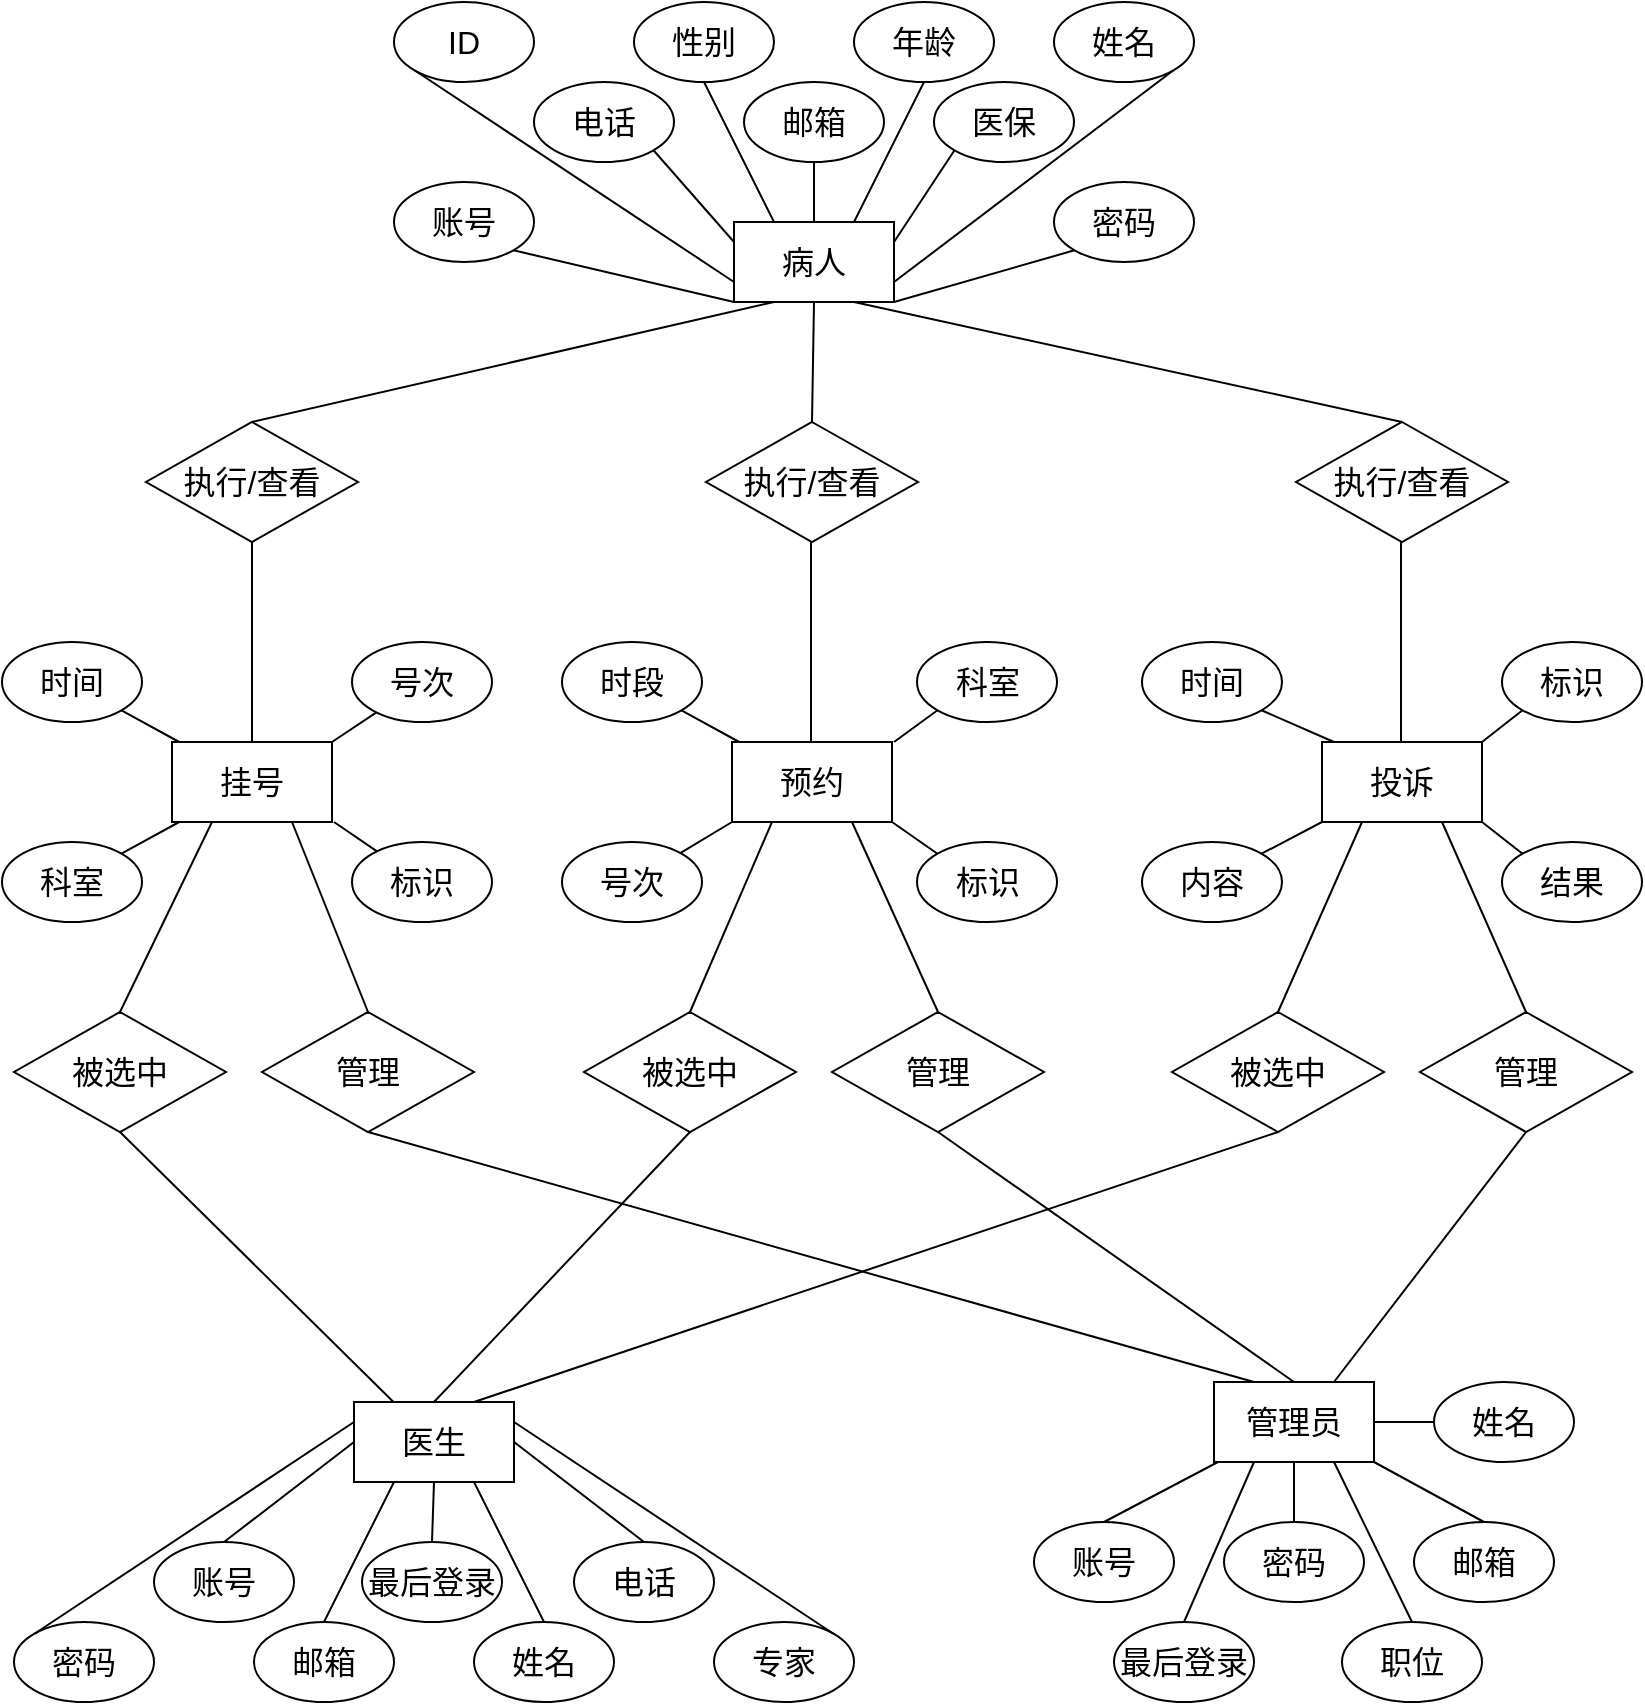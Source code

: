 <mxfile>
    <diagram id="VkrndAy6EloFZf3CxVXe" name="E-R图(1)">
        <mxGraphModel dx="930" dy="659" grid="1" gridSize="10" guides="1" tooltips="1" connect="1" arrows="1" fold="1" page="1" pageScale="1" pageWidth="827" pageHeight="1169" math="0" shadow="0">
            <root>
                <mxCell id="0"/>
                <mxCell id="1" parent="0"/>
                <mxCell id="A91-F1ble7apJPzSlR-q-1" value="&lt;font style=&quot;font-size: 16px;&quot;&gt;病人&lt;/font&gt;" style="rounded=0;whiteSpace=wrap;html=1;fontFamily=Helvetica;" parent="1" vertex="1">
                    <mxGeometry x="370" y="160" width="80" height="40" as="geometry"/>
                </mxCell>
                <mxCell id="A91-F1ble7apJPzSlR-q-2" value="账号" style="ellipse;whiteSpace=wrap;html=1;fontSize=16;fontFamily=Helvetica;" parent="1" vertex="1">
                    <mxGeometry x="200" y="140" width="70" height="40" as="geometry"/>
                </mxCell>
                <mxCell id="A91-F1ble7apJPzSlR-q-3" value="密码" style="ellipse;whiteSpace=wrap;html=1;fontSize=16;fontFamily=Helvetica;" parent="1" vertex="1">
                    <mxGeometry x="530" y="140" width="70" height="40" as="geometry"/>
                </mxCell>
                <mxCell id="A91-F1ble7apJPzSlR-q-4" value="姓名" style="ellipse;whiteSpace=wrap;html=1;fontSize=16;fontFamily=Helvetica;" parent="1" vertex="1">
                    <mxGeometry x="530" y="50" width="70" height="40" as="geometry"/>
                </mxCell>
                <mxCell id="A91-F1ble7apJPzSlR-q-5" value="ID" style="ellipse;whiteSpace=wrap;html=1;fontSize=16;fontFamily=Helvetica;" parent="1" vertex="1">
                    <mxGeometry x="200" y="50" width="70" height="40" as="geometry"/>
                </mxCell>
                <mxCell id="A91-F1ble7apJPzSlR-q-7" value="性别" style="ellipse;whiteSpace=wrap;html=1;fontSize=16;fontFamily=Helvetica;" parent="1" vertex="1">
                    <mxGeometry x="320" y="50" width="70" height="40" as="geometry"/>
                </mxCell>
                <mxCell id="A91-F1ble7apJPzSlR-q-8" value="年龄" style="ellipse;whiteSpace=wrap;html=1;fontSize=16;fontFamily=Helvetica;" parent="1" vertex="1">
                    <mxGeometry x="430" y="50" width="70" height="40" as="geometry"/>
                </mxCell>
                <mxCell id="A91-F1ble7apJPzSlR-q-9" value="电话" style="ellipse;whiteSpace=wrap;html=1;fontSize=16;fontFamily=Helvetica;" parent="1" vertex="1">
                    <mxGeometry x="270" y="90" width="70" height="40" as="geometry"/>
                </mxCell>
                <mxCell id="A91-F1ble7apJPzSlR-q-10" value="邮箱" style="ellipse;whiteSpace=wrap;html=1;fontSize=16;fontFamily=Helvetica;" parent="1" vertex="1">
                    <mxGeometry x="375" y="90" width="70" height="40" as="geometry"/>
                </mxCell>
                <mxCell id="A91-F1ble7apJPzSlR-q-11" value="医保" style="ellipse;whiteSpace=wrap;html=1;fontSize=16;fontFamily=Helvetica;" parent="1" vertex="1">
                    <mxGeometry x="470" y="90" width="70" height="40" as="geometry"/>
                </mxCell>
                <mxCell id="esDxQ2XM3lBaAg80joZp-1" value="&lt;font style=&quot;font-size: 16px;&quot;&gt;挂号&lt;/font&gt;" style="rounded=0;whiteSpace=wrap;html=1;fontFamily=Helvetica;" parent="1" vertex="1">
                    <mxGeometry x="89" y="420" width="80" height="40" as="geometry"/>
                </mxCell>
                <mxCell id="esDxQ2XM3lBaAg80joZp-3" value="时间" style="ellipse;whiteSpace=wrap;html=1;fontSize=16;fontFamily=Helvetica;" parent="1" vertex="1">
                    <mxGeometry x="4" y="370" width="70" height="40" as="geometry"/>
                </mxCell>
                <mxCell id="esDxQ2XM3lBaAg80joZp-4" value="科室" style="ellipse;whiteSpace=wrap;html=1;fontSize=16;fontFamily=Helvetica;" parent="1" vertex="1">
                    <mxGeometry x="4" y="470" width="70" height="40" as="geometry"/>
                </mxCell>
                <mxCell id="esDxQ2XM3lBaAg80joZp-5" value="号次" style="ellipse;whiteSpace=wrap;html=1;fontSize=16;fontFamily=Helvetica;" parent="1" vertex="1">
                    <mxGeometry x="179" y="370" width="70" height="40" as="geometry"/>
                </mxCell>
                <mxCell id="esDxQ2XM3lBaAg80joZp-6" value="标识" style="ellipse;whiteSpace=wrap;html=1;fontSize=16;fontFamily=Helvetica;" parent="1" vertex="1">
                    <mxGeometry x="179" y="470" width="70" height="40" as="geometry"/>
                </mxCell>
                <mxCell id="esDxQ2XM3lBaAg80joZp-7" value="&lt;font style=&quot;font-size: 16px;&quot;&gt;预约&lt;/font&gt;" style="rounded=0;whiteSpace=wrap;html=1;fontFamily=Helvetica;" parent="1" vertex="1">
                    <mxGeometry x="369" y="420" width="80" height="40" as="geometry"/>
                </mxCell>
                <mxCell id="esDxQ2XM3lBaAg80joZp-9" value="时段" style="ellipse;whiteSpace=wrap;html=1;fontSize=16;fontFamily=Helvetica;" parent="1" vertex="1">
                    <mxGeometry x="284" y="370" width="70" height="40" as="geometry"/>
                </mxCell>
                <mxCell id="esDxQ2XM3lBaAg80joZp-10" value="科室" style="ellipse;whiteSpace=wrap;html=1;fontSize=16;fontFamily=Helvetica;" parent="1" vertex="1">
                    <mxGeometry x="461.5" y="370" width="70" height="40" as="geometry"/>
                </mxCell>
                <mxCell id="esDxQ2XM3lBaAg80joZp-11" value="号次" style="ellipse;whiteSpace=wrap;html=1;fontSize=16;fontFamily=Helvetica;" parent="1" vertex="1">
                    <mxGeometry x="284" y="470" width="70" height="40" as="geometry"/>
                </mxCell>
                <mxCell id="esDxQ2XM3lBaAg80joZp-12" value="标识" style="ellipse;whiteSpace=wrap;html=1;fontSize=16;fontFamily=Helvetica;" parent="1" vertex="1">
                    <mxGeometry x="461.5" y="470" width="70" height="40" as="geometry"/>
                </mxCell>
                <mxCell id="p96J7U3AIc4TSG7YhwrV-1" value="&lt;font style=&quot;font-size: 16px;&quot;&gt;投诉&lt;/font&gt;" style="rounded=0;whiteSpace=wrap;html=1;fontFamily=Helvetica;" parent="1" vertex="1">
                    <mxGeometry x="664" y="420" width="80" height="40" as="geometry"/>
                </mxCell>
                <mxCell id="p96J7U3AIc4TSG7YhwrV-3" value="时间" style="ellipse;whiteSpace=wrap;html=1;fontSize=16;fontFamily=Helvetica;" parent="1" vertex="1">
                    <mxGeometry x="574" y="370" width="70" height="40" as="geometry"/>
                </mxCell>
                <mxCell id="p96J7U3AIc4TSG7YhwrV-4" value="标识" style="ellipse;whiteSpace=wrap;html=1;fontSize=16;fontFamily=Helvetica;" parent="1" vertex="1">
                    <mxGeometry x="754" y="370" width="70" height="40" as="geometry"/>
                </mxCell>
                <mxCell id="p96J7U3AIc4TSG7YhwrV-5" value="内容" style="ellipse;whiteSpace=wrap;html=1;fontSize=16;fontFamily=Helvetica;" parent="1" vertex="1">
                    <mxGeometry x="574" y="470" width="70" height="40" as="geometry"/>
                </mxCell>
                <mxCell id="p96J7U3AIc4TSG7YhwrV-6" value="结果" style="ellipse;whiteSpace=wrap;html=1;fontSize=16;fontFamily=Helvetica;" parent="1" vertex="1">
                    <mxGeometry x="754" y="470" width="70" height="40" as="geometry"/>
                </mxCell>
                <mxCell id="_Z8bAi8CUv-X2nDh-UN_-4" value="" style="endArrow=none;html=1;fontSize=16;exitX=0;exitY=1;exitDx=0;exitDy=0;entryX=0;entryY=0.75;entryDx=0;entryDy=0;fontFamily=Helvetica;" parent="1" source="A91-F1ble7apJPzSlR-q-5" target="A91-F1ble7apJPzSlR-q-1" edge="1">
                    <mxGeometry width="50" height="50" relative="1" as="geometry">
                        <mxPoint x="400" y="260" as="sourcePoint"/>
                        <mxPoint x="450" y="210" as="targetPoint"/>
                    </mxGeometry>
                </mxCell>
                <mxCell id="_Z8bAi8CUv-X2nDh-UN_-5" value="" style="endArrow=none;html=1;fontSize=16;entryX=1;entryY=1;entryDx=0;entryDy=0;exitX=1;exitY=0.75;exitDx=0;exitDy=0;fontFamily=Helvetica;" parent="1" source="A91-F1ble7apJPzSlR-q-1" target="A91-F1ble7apJPzSlR-q-4" edge="1">
                    <mxGeometry width="50" height="50" relative="1" as="geometry">
                        <mxPoint x="400" y="260" as="sourcePoint"/>
                        <mxPoint x="450" y="210" as="targetPoint"/>
                    </mxGeometry>
                </mxCell>
                <mxCell id="_Z8bAi8CUv-X2nDh-UN_-6" value="" style="endArrow=none;html=1;fontSize=16;exitX=0.5;exitY=1;exitDx=0;exitDy=0;entryX=0.25;entryY=0;entryDx=0;entryDy=0;fontFamily=Helvetica;" parent="1" source="A91-F1ble7apJPzSlR-q-7" target="A91-F1ble7apJPzSlR-q-1" edge="1">
                    <mxGeometry width="50" height="50" relative="1" as="geometry">
                        <mxPoint x="400" y="260" as="sourcePoint"/>
                        <mxPoint x="450" y="210" as="targetPoint"/>
                    </mxGeometry>
                </mxCell>
                <mxCell id="_Z8bAi8CUv-X2nDh-UN_-7" value="" style="endArrow=none;html=1;fontSize=16;entryX=0.5;entryY=1;entryDx=0;entryDy=0;exitX=0.75;exitY=0;exitDx=0;exitDy=0;fontFamily=Helvetica;" parent="1" source="A91-F1ble7apJPzSlR-q-1" target="A91-F1ble7apJPzSlR-q-8" edge="1">
                    <mxGeometry width="50" height="50" relative="1" as="geometry">
                        <mxPoint x="400" y="260" as="sourcePoint"/>
                        <mxPoint x="450" y="210" as="targetPoint"/>
                    </mxGeometry>
                </mxCell>
                <mxCell id="_Z8bAi8CUv-X2nDh-UN_-8" value="" style="endArrow=none;html=1;fontSize=16;exitX=1;exitY=1;exitDx=0;exitDy=0;entryX=0;entryY=1;entryDx=0;entryDy=0;fontFamily=Helvetica;" parent="1" source="A91-F1ble7apJPzSlR-q-2" target="A91-F1ble7apJPzSlR-q-1" edge="1">
                    <mxGeometry width="50" height="50" relative="1" as="geometry">
                        <mxPoint x="235" y="190" as="sourcePoint"/>
                        <mxPoint x="450" y="210" as="targetPoint"/>
                    </mxGeometry>
                </mxCell>
                <mxCell id="_Z8bAi8CUv-X2nDh-UN_-9" value="" style="endArrow=none;html=1;fontSize=16;entryX=0;entryY=1;entryDx=0;entryDy=0;exitX=1;exitY=1;exitDx=0;exitDy=0;fontFamily=Helvetica;" parent="1" source="A91-F1ble7apJPzSlR-q-1" target="A91-F1ble7apJPzSlR-q-3" edge="1">
                    <mxGeometry width="50" height="50" relative="1" as="geometry">
                        <mxPoint x="400" y="260" as="sourcePoint"/>
                        <mxPoint x="450" y="210" as="targetPoint"/>
                    </mxGeometry>
                </mxCell>
                <mxCell id="_Z8bAi8CUv-X2nDh-UN_-10" value="" style="endArrow=none;html=1;fontSize=16;exitX=1;exitY=1;exitDx=0;exitDy=0;entryX=0;entryY=0.25;entryDx=0;entryDy=0;fontFamily=Helvetica;" parent="1" source="A91-F1ble7apJPzSlR-q-9" target="A91-F1ble7apJPzSlR-q-1" edge="1">
                    <mxGeometry width="50" height="50" relative="1" as="geometry">
                        <mxPoint x="400" y="260" as="sourcePoint"/>
                        <mxPoint x="450" y="210" as="targetPoint"/>
                    </mxGeometry>
                </mxCell>
                <mxCell id="_Z8bAi8CUv-X2nDh-UN_-11" value="" style="endArrow=none;html=1;fontSize=16;entryX=0;entryY=1;entryDx=0;entryDy=0;exitX=1;exitY=0.25;exitDx=0;exitDy=0;fontFamily=Helvetica;" parent="1" source="A91-F1ble7apJPzSlR-q-1" target="A91-F1ble7apJPzSlR-q-11" edge="1">
                    <mxGeometry width="50" height="50" relative="1" as="geometry">
                        <mxPoint x="400" y="260" as="sourcePoint"/>
                        <mxPoint x="450" y="210" as="targetPoint"/>
                    </mxGeometry>
                </mxCell>
                <mxCell id="_Z8bAi8CUv-X2nDh-UN_-12" value="" style="endArrow=none;html=1;fontSize=16;entryX=0.5;entryY=1;entryDx=0;entryDy=0;fontFamily=Helvetica;" parent="1" target="A91-F1ble7apJPzSlR-q-10" edge="1">
                    <mxGeometry width="50" height="50" relative="1" as="geometry">
                        <mxPoint x="410" y="160" as="sourcePoint"/>
                        <mxPoint x="450" y="210" as="targetPoint"/>
                    </mxGeometry>
                </mxCell>
                <mxCell id="5miCes0c3BRJ7a9snd-E-1" value="" style="endArrow=none;html=1;fontSize=16;exitX=1;exitY=1;exitDx=0;exitDy=0;fontFamily=Helvetica;" parent="1" source="esDxQ2XM3lBaAg80joZp-3" target="esDxQ2XM3lBaAg80joZp-1" edge="1">
                    <mxGeometry width="50" height="50" relative="1" as="geometry">
                        <mxPoint x="410" y="460" as="sourcePoint"/>
                        <mxPoint x="460" y="410" as="targetPoint"/>
                    </mxGeometry>
                </mxCell>
                <mxCell id="5miCes0c3BRJ7a9snd-E-2" value="" style="endArrow=none;html=1;fontSize=16;exitX=1;exitY=0;exitDx=0;exitDy=0;fontFamily=Helvetica;" parent="1" source="esDxQ2XM3lBaAg80joZp-1" target="esDxQ2XM3lBaAg80joZp-5" edge="1">
                    <mxGeometry width="50" height="50" relative="1" as="geometry">
                        <mxPoint x="410" y="460" as="sourcePoint"/>
                        <mxPoint x="460" y="410" as="targetPoint"/>
                    </mxGeometry>
                </mxCell>
                <mxCell id="5miCes0c3BRJ7a9snd-E-3" value="" style="endArrow=none;html=1;fontSize=16;exitX=1;exitY=0;exitDx=0;exitDy=0;fontFamily=Helvetica;" parent="1" source="esDxQ2XM3lBaAg80joZp-4" target="esDxQ2XM3lBaAg80joZp-1" edge="1">
                    <mxGeometry width="50" height="50" relative="1" as="geometry">
                        <mxPoint x="410" y="460" as="sourcePoint"/>
                        <mxPoint x="460" y="410" as="targetPoint"/>
                    </mxGeometry>
                </mxCell>
                <mxCell id="5miCes0c3BRJ7a9snd-E-4" value="" style="endArrow=none;html=1;fontSize=16;fontFamily=Helvetica;" parent="1" target="esDxQ2XM3lBaAg80joZp-6" edge="1">
                    <mxGeometry width="50" height="50" relative="1" as="geometry">
                        <mxPoint x="170" y="460" as="sourcePoint"/>
                        <mxPoint x="460" y="410" as="targetPoint"/>
                    </mxGeometry>
                </mxCell>
                <mxCell id="5miCes0c3BRJ7a9snd-E-5" value="" style="endArrow=none;html=1;fontSize=16;exitX=1;exitY=1;exitDx=0;exitDy=0;fontFamily=Helvetica;" parent="1" source="esDxQ2XM3lBaAg80joZp-9" target="esDxQ2XM3lBaAg80joZp-7" edge="1">
                    <mxGeometry width="50" height="50" relative="1" as="geometry">
                        <mxPoint x="410" y="460" as="sourcePoint"/>
                        <mxPoint x="460" y="410" as="targetPoint"/>
                    </mxGeometry>
                </mxCell>
                <mxCell id="5miCes0c3BRJ7a9snd-E-6" value="" style="endArrow=none;html=1;fontSize=16;entryX=0;entryY=1;entryDx=0;entryDy=0;fontFamily=Helvetica;" parent="1" target="esDxQ2XM3lBaAg80joZp-10" edge="1">
                    <mxGeometry width="50" height="50" relative="1" as="geometry">
                        <mxPoint x="450" y="420" as="sourcePoint"/>
                        <mxPoint x="460" y="410" as="targetPoint"/>
                    </mxGeometry>
                </mxCell>
                <mxCell id="5miCes0c3BRJ7a9snd-E-7" value="" style="endArrow=none;html=1;fontSize=16;entryX=0;entryY=1;entryDx=0;entryDy=0;fontFamily=Helvetica;" parent="1" source="esDxQ2XM3lBaAg80joZp-11" target="esDxQ2XM3lBaAg80joZp-7" edge="1">
                    <mxGeometry width="50" height="50" relative="1" as="geometry">
                        <mxPoint x="410" y="460" as="sourcePoint"/>
                        <mxPoint x="460" y="410" as="targetPoint"/>
                    </mxGeometry>
                </mxCell>
                <mxCell id="5miCes0c3BRJ7a9snd-E-8" value="" style="endArrow=none;html=1;fontSize=16;exitX=1;exitY=1;exitDx=0;exitDy=0;entryX=0;entryY=0;entryDx=0;entryDy=0;fontFamily=Helvetica;" parent="1" source="esDxQ2XM3lBaAg80joZp-7" target="esDxQ2XM3lBaAg80joZp-12" edge="1">
                    <mxGeometry width="50" height="50" relative="1" as="geometry">
                        <mxPoint x="410" y="460" as="sourcePoint"/>
                        <mxPoint x="460" y="410" as="targetPoint"/>
                    </mxGeometry>
                </mxCell>
                <mxCell id="5miCes0c3BRJ7a9snd-E-9" value="" style="endArrow=none;html=1;fontSize=16;exitX=1;exitY=1;exitDx=0;exitDy=0;entryX=0.075;entryY=0;entryDx=0;entryDy=0;entryPerimeter=0;fontFamily=Helvetica;" parent="1" source="p96J7U3AIc4TSG7YhwrV-3" target="p96J7U3AIc4TSG7YhwrV-1" edge="1">
                    <mxGeometry width="50" height="50" relative="1" as="geometry">
                        <mxPoint x="594" y="470" as="sourcePoint"/>
                        <mxPoint x="660" y="420" as="targetPoint"/>
                    </mxGeometry>
                </mxCell>
                <mxCell id="5miCes0c3BRJ7a9snd-E-10" value="" style="endArrow=none;html=1;fontSize=16;entryX=0;entryY=1;entryDx=0;entryDy=0;fontFamily=Helvetica;" parent="1" target="p96J7U3AIc4TSG7YhwrV-4" edge="1">
                    <mxGeometry width="50" height="50" relative="1" as="geometry">
                        <mxPoint x="744" y="420" as="sourcePoint"/>
                        <mxPoint x="770" y="400" as="targetPoint"/>
                    </mxGeometry>
                </mxCell>
                <mxCell id="5miCes0c3BRJ7a9snd-E-11" value="" style="endArrow=none;html=1;fontSize=16;exitX=1;exitY=0;exitDx=0;exitDy=0;entryX=0;entryY=1;entryDx=0;entryDy=0;fontFamily=Helvetica;" parent="1" source="p96J7U3AIc4TSG7YhwrV-5" target="p96J7U3AIc4TSG7YhwrV-1" edge="1">
                    <mxGeometry width="50" height="50" relative="1" as="geometry">
                        <mxPoint x="660" y="510" as="sourcePoint"/>
                        <mxPoint x="670" y="460" as="targetPoint"/>
                    </mxGeometry>
                </mxCell>
                <mxCell id="5miCes0c3BRJ7a9snd-E-12" value="" style="endArrow=none;html=1;fontSize=16;entryX=0;entryY=0;entryDx=0;entryDy=0;exitX=1;exitY=1;exitDx=0;exitDy=0;fontFamily=Helvetica;" parent="1" source="p96J7U3AIc4TSG7YhwrV-1" target="p96J7U3AIc4TSG7YhwrV-6" edge="1">
                    <mxGeometry width="50" height="50" relative="1" as="geometry">
                        <mxPoint x="704" y="540" as="sourcePoint"/>
                        <mxPoint x="754" y="490" as="targetPoint"/>
                    </mxGeometry>
                </mxCell>
                <mxCell id="5miCes0c3BRJ7a9snd-E-13" value="执行/查看" style="rhombus;whiteSpace=wrap;html=1;fontSize=16;fontFamily=Helvetica;" parent="1" vertex="1">
                    <mxGeometry x="76" y="260" width="106" height="60" as="geometry"/>
                </mxCell>
                <mxCell id="5miCes0c3BRJ7a9snd-E-14" value="执行/查看" style="rhombus;whiteSpace=wrap;html=1;fontSize=16;fontFamily=Helvetica;" parent="1" vertex="1">
                    <mxGeometry x="356" y="260" width="106" height="60" as="geometry"/>
                </mxCell>
                <mxCell id="5miCes0c3BRJ7a9snd-E-15" value="执行/查看" style="rhombus;whiteSpace=wrap;html=1;fontSize=16;fontFamily=Helvetica;" parent="1" vertex="1">
                    <mxGeometry x="651" y="260" width="106" height="60" as="geometry"/>
                </mxCell>
                <mxCell id="5miCes0c3BRJ7a9snd-E-16" value="" style="endArrow=none;html=1;fontSize=16;exitX=0.5;exitY=0;exitDx=0;exitDy=0;entryX=0.25;entryY=1;entryDx=0;entryDy=0;fontFamily=Helvetica;" parent="1" source="5miCes0c3BRJ7a9snd-E-13" target="A91-F1ble7apJPzSlR-q-1" edge="1">
                    <mxGeometry width="50" height="50" relative="1" as="geometry">
                        <mxPoint x="410" y="360" as="sourcePoint"/>
                        <mxPoint x="460" y="310" as="targetPoint"/>
                    </mxGeometry>
                </mxCell>
                <mxCell id="5miCes0c3BRJ7a9snd-E-17" value="" style="endArrow=none;html=1;fontSize=16;exitX=0.5;exitY=0;exitDx=0;exitDy=0;entryX=0.5;entryY=1;entryDx=0;entryDy=0;fontFamily=Helvetica;" parent="1" source="5miCes0c3BRJ7a9snd-E-14" target="A91-F1ble7apJPzSlR-q-1" edge="1">
                    <mxGeometry width="50" height="50" relative="1" as="geometry">
                        <mxPoint x="410" y="360" as="sourcePoint"/>
                        <mxPoint x="420" y="220" as="targetPoint"/>
                    </mxGeometry>
                </mxCell>
                <mxCell id="5miCes0c3BRJ7a9snd-E-18" value="" style="endArrow=none;html=1;fontSize=16;entryX=0.75;entryY=1;entryDx=0;entryDy=0;exitX=0.5;exitY=0;exitDx=0;exitDy=0;fontFamily=Helvetica;" parent="1" source="5miCes0c3BRJ7a9snd-E-15" target="A91-F1ble7apJPzSlR-q-1" edge="1">
                    <mxGeometry width="50" height="50" relative="1" as="geometry">
                        <mxPoint x="410" y="360" as="sourcePoint"/>
                        <mxPoint x="460" y="310" as="targetPoint"/>
                    </mxGeometry>
                </mxCell>
                <mxCell id="5miCes0c3BRJ7a9snd-E-19" value="" style="endArrow=none;html=1;fontSize=16;exitX=0.5;exitY=1;exitDx=0;exitDy=0;fontFamily=Helvetica;" parent="1" source="5miCes0c3BRJ7a9snd-E-13" target="esDxQ2XM3lBaAg80joZp-1" edge="1">
                    <mxGeometry width="50" height="50" relative="1" as="geometry">
                        <mxPoint x="410" y="360" as="sourcePoint"/>
                        <mxPoint x="460" y="310" as="targetPoint"/>
                    </mxGeometry>
                </mxCell>
                <mxCell id="5miCes0c3BRJ7a9snd-E-21" value="" style="endArrow=none;html=1;fontSize=16;exitX=0.5;exitY=1;exitDx=0;exitDy=0;fontFamily=Helvetica;" parent="1" edge="1">
                    <mxGeometry width="50" height="50" relative="1" as="geometry">
                        <mxPoint x="408.5" y="320" as="sourcePoint"/>
                        <mxPoint x="408.5" y="420" as="targetPoint"/>
                    </mxGeometry>
                </mxCell>
                <mxCell id="5miCes0c3BRJ7a9snd-E-22" value="" style="endArrow=none;html=1;fontSize=16;exitX=0.5;exitY=1;exitDx=0;exitDy=0;fontFamily=Helvetica;" parent="1" edge="1">
                    <mxGeometry width="50" height="50" relative="1" as="geometry">
                        <mxPoint x="703.5" y="320" as="sourcePoint"/>
                        <mxPoint x="703.5" y="420" as="targetPoint"/>
                    </mxGeometry>
                </mxCell>
                <mxCell id="uFyaukuFtMbKK42lwuoA-1" value="&lt;font style=&quot;font-size: 16px;&quot;&gt;医生&lt;/font&gt;" style="rounded=0;whiteSpace=wrap;html=1;fontFamily=Helvetica;" parent="1" vertex="1">
                    <mxGeometry x="180" y="750" width="80" height="40" as="geometry"/>
                </mxCell>
                <mxCell id="uFyaukuFtMbKK42lwuoA-2" value="账号" style="ellipse;whiteSpace=wrap;html=1;fontSize=16;fontFamily=Helvetica;" parent="1" vertex="1">
                    <mxGeometry x="80" y="820" width="70" height="40" as="geometry"/>
                </mxCell>
                <mxCell id="uFyaukuFtMbKK42lwuoA-3" value="密码" style="ellipse;whiteSpace=wrap;html=1;fontSize=16;fontFamily=Helvetica;" parent="1" vertex="1">
                    <mxGeometry x="10" y="860" width="70" height="40" as="geometry"/>
                </mxCell>
                <mxCell id="uFyaukuFtMbKK42lwuoA-4" value="姓名" style="ellipse;whiteSpace=wrap;html=1;fontSize=16;fontFamily=Helvetica;" parent="1" vertex="1">
                    <mxGeometry x="240" y="860" width="70" height="40" as="geometry"/>
                </mxCell>
                <mxCell id="uFyaukuFtMbKK42lwuoA-5" value="电话" style="ellipse;whiteSpace=wrap;html=1;fontSize=16;fontFamily=Helvetica;" parent="1" vertex="1">
                    <mxGeometry x="290" y="820" width="70" height="40" as="geometry"/>
                </mxCell>
                <mxCell id="uFyaukuFtMbKK42lwuoA-6" value="邮箱" style="ellipse;whiteSpace=wrap;html=1;fontSize=16;fontFamily=Helvetica;" parent="1" vertex="1">
                    <mxGeometry x="130" y="860" width="70" height="40" as="geometry"/>
                </mxCell>
                <mxCell id="uFyaukuFtMbKK42lwuoA-7" value="专家" style="ellipse;whiteSpace=wrap;html=1;fontSize=16;fontFamily=Helvetica;" parent="1" vertex="1">
                    <mxGeometry x="360" y="860" width="70" height="40" as="geometry"/>
                </mxCell>
                <mxCell id="uFyaukuFtMbKK42lwuoA-8" value="最后登录" style="ellipse;whiteSpace=wrap;html=1;fontSize=16;fontFamily=Helvetica;" parent="1" vertex="1">
                    <mxGeometry x="184" y="820" width="70" height="40" as="geometry"/>
                </mxCell>
                <mxCell id="uFyaukuFtMbKK42lwuoA-9" value="" style="endArrow=none;html=1;fontSize=16;exitX=0.5;exitY=0;exitDx=0;exitDy=0;entryX=0;entryY=0.5;entryDx=0;entryDy=0;fontFamily=Helvetica;" parent="1" source="uFyaukuFtMbKK42lwuoA-2" target="uFyaukuFtMbKK42lwuoA-1" edge="1">
                    <mxGeometry width="50" height="50" relative="1" as="geometry">
                        <mxPoint x="220" y="860" as="sourcePoint"/>
                        <mxPoint x="270" y="810" as="targetPoint"/>
                    </mxGeometry>
                </mxCell>
                <mxCell id="uFyaukuFtMbKK42lwuoA-10" value="" style="endArrow=none;html=1;fontSize=16;exitX=0.5;exitY=0;exitDx=0;exitDy=0;entryX=0.5;entryY=1;entryDx=0;entryDy=0;fontFamily=Helvetica;" parent="1" source="uFyaukuFtMbKK42lwuoA-8" target="uFyaukuFtMbKK42lwuoA-1" edge="1">
                    <mxGeometry width="50" height="50" relative="1" as="geometry">
                        <mxPoint x="220" y="860" as="sourcePoint"/>
                        <mxPoint x="270" y="810" as="targetPoint"/>
                    </mxGeometry>
                </mxCell>
                <mxCell id="uFyaukuFtMbKK42lwuoA-11" value="" style="endArrow=none;html=1;fontSize=16;entryX=1;entryY=0.5;entryDx=0;entryDy=0;exitX=0.5;exitY=0;exitDx=0;exitDy=0;fontFamily=Helvetica;" parent="1" source="uFyaukuFtMbKK42lwuoA-5" target="uFyaukuFtMbKK42lwuoA-1" edge="1">
                    <mxGeometry width="50" height="50" relative="1" as="geometry">
                        <mxPoint x="220" y="860" as="sourcePoint"/>
                        <mxPoint x="270" y="810" as="targetPoint"/>
                    </mxGeometry>
                </mxCell>
                <mxCell id="uFyaukuFtMbKK42lwuoA-12" value="" style="endArrow=none;html=1;fontSize=16;exitX=0;exitY=0;exitDx=0;exitDy=0;entryX=0;entryY=0.25;entryDx=0;entryDy=0;fontFamily=Helvetica;" parent="1" source="uFyaukuFtMbKK42lwuoA-3" target="uFyaukuFtMbKK42lwuoA-1" edge="1">
                    <mxGeometry width="50" height="50" relative="1" as="geometry">
                        <mxPoint x="220" y="860" as="sourcePoint"/>
                        <mxPoint x="270" y="810" as="targetPoint"/>
                    </mxGeometry>
                </mxCell>
                <mxCell id="uFyaukuFtMbKK42lwuoA-13" value="" style="endArrow=none;html=1;fontSize=16;exitX=1;exitY=0.25;exitDx=0;exitDy=0;entryX=1;entryY=0;entryDx=0;entryDy=0;fontFamily=Helvetica;" parent="1" source="uFyaukuFtMbKK42lwuoA-1" target="uFyaukuFtMbKK42lwuoA-7" edge="1">
                    <mxGeometry width="50" height="50" relative="1" as="geometry">
                        <mxPoint x="220" y="760" as="sourcePoint"/>
                        <mxPoint x="270" y="710" as="targetPoint"/>
                    </mxGeometry>
                </mxCell>
                <mxCell id="uFyaukuFtMbKK42lwuoA-14" value="" style="endArrow=none;html=1;fontSize=16;exitX=0.5;exitY=0;exitDx=0;exitDy=0;entryX=0.25;entryY=1;entryDx=0;entryDy=0;fontFamily=Helvetica;" parent="1" source="uFyaukuFtMbKK42lwuoA-6" target="uFyaukuFtMbKK42lwuoA-1" edge="1">
                    <mxGeometry width="50" height="50" relative="1" as="geometry">
                        <mxPoint x="220" y="760" as="sourcePoint"/>
                        <mxPoint x="270" y="710" as="targetPoint"/>
                    </mxGeometry>
                </mxCell>
                <mxCell id="uFyaukuFtMbKK42lwuoA-15" value="" style="endArrow=none;html=1;fontSize=16;exitX=0.5;exitY=0;exitDx=0;exitDy=0;entryX=0.75;entryY=1;entryDx=0;entryDy=0;fontFamily=Helvetica;" parent="1" source="uFyaukuFtMbKK42lwuoA-4" target="uFyaukuFtMbKK42lwuoA-1" edge="1">
                    <mxGeometry width="50" height="50" relative="1" as="geometry">
                        <mxPoint x="220" y="760" as="sourcePoint"/>
                        <mxPoint x="270" y="710" as="targetPoint"/>
                    </mxGeometry>
                </mxCell>
                <mxCell id="uFyaukuFtMbKK42lwuoA-17" value="被选中" style="rhombus;whiteSpace=wrap;html=1;fontSize=16;fontFamily=Helvetica;" parent="1" vertex="1">
                    <mxGeometry x="10" y="555" width="106" height="60" as="geometry"/>
                </mxCell>
                <mxCell id="uFyaukuFtMbKK42lwuoA-25" value="&lt;span style=&quot;font-size: 16px;&quot;&gt;管理员&lt;/span&gt;" style="rounded=0;whiteSpace=wrap;html=1;fontFamily=Helvetica;" parent="1" vertex="1">
                    <mxGeometry x="610" y="740" width="80" height="40" as="geometry"/>
                </mxCell>
                <mxCell id="uFyaukuFtMbKK42lwuoA-26" value="账号" style="ellipse;whiteSpace=wrap;html=1;fontSize=16;fontFamily=Helvetica;" parent="1" vertex="1">
                    <mxGeometry x="520" y="810" width="70" height="40" as="geometry"/>
                </mxCell>
                <mxCell id="uFyaukuFtMbKK42lwuoA-27" value="密码" style="ellipse;whiteSpace=wrap;html=1;fontSize=16;fontFamily=Helvetica;" parent="1" vertex="1">
                    <mxGeometry x="615" y="810" width="70" height="40" as="geometry"/>
                </mxCell>
                <mxCell id="uFyaukuFtMbKK42lwuoA-28" value="姓名" style="ellipse;whiteSpace=wrap;html=1;fontSize=16;fontFamily=Helvetica;" parent="1" vertex="1">
                    <mxGeometry x="720" y="740" width="70" height="40" as="geometry"/>
                </mxCell>
                <mxCell id="uFyaukuFtMbKK42lwuoA-29" value="邮箱" style="ellipse;whiteSpace=wrap;html=1;fontSize=16;fontFamily=Helvetica;" parent="1" vertex="1">
                    <mxGeometry x="710" y="810" width="70" height="40" as="geometry"/>
                </mxCell>
                <mxCell id="uFyaukuFtMbKK42lwuoA-30" value="职位" style="ellipse;whiteSpace=wrap;html=1;fontSize=16;fontFamily=Helvetica;" parent="1" vertex="1">
                    <mxGeometry x="674" y="860" width="70" height="40" as="geometry"/>
                </mxCell>
                <mxCell id="uFyaukuFtMbKK42lwuoA-31" value="最后登录" style="ellipse;whiteSpace=wrap;html=1;fontSize=16;fontFamily=Helvetica;" parent="1" vertex="1">
                    <mxGeometry x="560" y="860" width="70" height="40" as="geometry"/>
                </mxCell>
                <mxCell id="uFyaukuFtMbKK42lwuoA-32" value="" style="endArrow=none;html=1;fontSize=16;exitX=0.5;exitY=0;exitDx=0;exitDy=0;fontFamily=Helvetica;" parent="1" source="uFyaukuFtMbKK42lwuoA-26" target="uFyaukuFtMbKK42lwuoA-25" edge="1">
                    <mxGeometry width="50" height="50" relative="1" as="geometry">
                        <mxPoint x="410" y="720" as="sourcePoint"/>
                        <mxPoint x="460" y="670" as="targetPoint"/>
                    </mxGeometry>
                </mxCell>
                <mxCell id="uFyaukuFtMbKK42lwuoA-33" value="" style="endArrow=none;html=1;fontSize=16;exitX=0.5;exitY=0;exitDx=0;exitDy=0;entryX=0.5;entryY=1;entryDx=0;entryDy=0;fontFamily=Helvetica;" parent="1" source="uFyaukuFtMbKK42lwuoA-27" target="uFyaukuFtMbKK42lwuoA-25" edge="1">
                    <mxGeometry width="50" height="50" relative="1" as="geometry">
                        <mxPoint x="410" y="720" as="sourcePoint"/>
                        <mxPoint x="460" y="670" as="targetPoint"/>
                    </mxGeometry>
                </mxCell>
                <mxCell id="uFyaukuFtMbKK42lwuoA-34" value="" style="endArrow=none;html=1;fontSize=16;exitX=0.5;exitY=0;exitDx=0;exitDy=0;entryX=1;entryY=1;entryDx=0;entryDy=0;fontFamily=Helvetica;" parent="1" source="uFyaukuFtMbKK42lwuoA-29" target="uFyaukuFtMbKK42lwuoA-25" edge="1">
                    <mxGeometry width="50" height="50" relative="1" as="geometry">
                        <mxPoint x="410" y="720" as="sourcePoint"/>
                        <mxPoint x="460" y="670" as="targetPoint"/>
                    </mxGeometry>
                </mxCell>
                <mxCell id="uFyaukuFtMbKK42lwuoA-35" value="" style="endArrow=none;html=1;fontSize=16;exitX=0;exitY=0.5;exitDx=0;exitDy=0;entryX=1;entryY=0.5;entryDx=0;entryDy=0;fontFamily=Helvetica;" parent="1" source="uFyaukuFtMbKK42lwuoA-28" target="uFyaukuFtMbKK42lwuoA-25" edge="1">
                    <mxGeometry width="50" height="50" relative="1" as="geometry">
                        <mxPoint x="410" y="720" as="sourcePoint"/>
                        <mxPoint x="460" y="670" as="targetPoint"/>
                    </mxGeometry>
                </mxCell>
                <mxCell id="uFyaukuFtMbKK42lwuoA-36" value="" style="endArrow=none;html=1;fontSize=16;exitX=0.5;exitY=0;exitDx=0;exitDy=0;entryX=0.25;entryY=1;entryDx=0;entryDy=0;fontFamily=Helvetica;" parent="1" source="uFyaukuFtMbKK42lwuoA-31" target="uFyaukuFtMbKK42lwuoA-25" edge="1">
                    <mxGeometry width="50" height="50" relative="1" as="geometry">
                        <mxPoint x="410" y="720" as="sourcePoint"/>
                        <mxPoint x="460" y="670" as="targetPoint"/>
                    </mxGeometry>
                </mxCell>
                <mxCell id="uFyaukuFtMbKK42lwuoA-37" value="" style="endArrow=none;html=1;fontSize=16;exitX=0.5;exitY=0;exitDx=0;exitDy=0;entryX=0.75;entryY=1;entryDx=0;entryDy=0;fontFamily=Helvetica;" parent="1" source="uFyaukuFtMbKK42lwuoA-30" target="uFyaukuFtMbKK42lwuoA-25" edge="1">
                    <mxGeometry width="50" height="50" relative="1" as="geometry">
                        <mxPoint x="410" y="720" as="sourcePoint"/>
                        <mxPoint x="460" y="670" as="targetPoint"/>
                    </mxGeometry>
                </mxCell>
                <mxCell id="uFyaukuFtMbKK42lwuoA-38" value="管理" style="rhombus;whiteSpace=wrap;html=1;fontSize=16;fontFamily=Helvetica;" parent="1" vertex="1">
                    <mxGeometry x="134" y="555" width="106" height="60" as="geometry"/>
                </mxCell>
                <mxCell id="uFyaukuFtMbKK42lwuoA-39" value="" style="endArrow=none;html=1;fontSize=16;exitX=0.5;exitY=0;exitDx=0;exitDy=0;entryX=0.25;entryY=1;entryDx=0;entryDy=0;fontFamily=Helvetica;" parent="1" source="uFyaukuFtMbKK42lwuoA-17" target="esDxQ2XM3lBaAg80joZp-1" edge="1">
                    <mxGeometry width="50" height="50" relative="1" as="geometry">
                        <mxPoint x="410" y="570" as="sourcePoint"/>
                        <mxPoint x="460" y="520" as="targetPoint"/>
                    </mxGeometry>
                </mxCell>
                <mxCell id="uFyaukuFtMbKK42lwuoA-40" value="" style="endArrow=none;html=1;fontSize=16;exitX=0.5;exitY=0;exitDx=0;exitDy=0;entryX=0.75;entryY=1;entryDx=0;entryDy=0;fontFamily=Helvetica;" parent="1" source="uFyaukuFtMbKK42lwuoA-38" target="esDxQ2XM3lBaAg80joZp-1" edge="1">
                    <mxGeometry width="50" height="50" relative="1" as="geometry">
                        <mxPoint x="160" y="500" as="sourcePoint"/>
                        <mxPoint x="179.5" y="385" as="targetPoint"/>
                    </mxGeometry>
                </mxCell>
                <mxCell id="uFyaukuFtMbKK42lwuoA-42" value="被选中" style="rhombus;whiteSpace=wrap;html=1;fontSize=16;fontFamily=Helvetica;" parent="1" vertex="1">
                    <mxGeometry x="295" y="555" width="106" height="60" as="geometry"/>
                </mxCell>
                <mxCell id="uFyaukuFtMbKK42lwuoA-43" value="管理" style="rhombus;whiteSpace=wrap;html=1;fontSize=16;fontFamily=Helvetica;" parent="1" vertex="1">
                    <mxGeometry x="419" y="555" width="106" height="60" as="geometry"/>
                </mxCell>
                <mxCell id="uFyaukuFtMbKK42lwuoA-44" value="被选中" style="rhombus;whiteSpace=wrap;html=1;fontSize=16;fontFamily=Helvetica;" parent="1" vertex="1">
                    <mxGeometry x="589" y="555" width="106" height="60" as="geometry"/>
                </mxCell>
                <mxCell id="uFyaukuFtMbKK42lwuoA-45" value="管理" style="rhombus;whiteSpace=wrap;html=1;fontSize=16;fontFamily=Helvetica;" parent="1" vertex="1">
                    <mxGeometry x="713" y="555" width="106" height="60" as="geometry"/>
                </mxCell>
                <mxCell id="uFyaukuFtMbKK42lwuoA-46" value="" style="endArrow=none;html=1;fontSize=16;exitX=0.5;exitY=0;exitDx=0;exitDy=0;entryX=0.25;entryY=1;entryDx=0;entryDy=0;fontFamily=Helvetica;" parent="1" source="uFyaukuFtMbKK42lwuoA-42" target="esDxQ2XM3lBaAg80joZp-7" edge="1">
                    <mxGeometry width="50" height="50" relative="1" as="geometry">
                        <mxPoint x="410" y="670" as="sourcePoint"/>
                        <mxPoint x="460" y="620" as="targetPoint"/>
                    </mxGeometry>
                </mxCell>
                <mxCell id="uFyaukuFtMbKK42lwuoA-47" value="" style="endArrow=none;html=1;fontSize=16;exitX=0.5;exitY=0;exitDx=0;exitDy=0;entryX=0.25;entryY=1;entryDx=0;entryDy=0;fontFamily=Helvetica;" parent="1" source="uFyaukuFtMbKK42lwuoA-44" target="p96J7U3AIc4TSG7YhwrV-1" edge="1">
                    <mxGeometry width="50" height="50" relative="1" as="geometry">
                        <mxPoint x="670" y="570" as="sourcePoint"/>
                        <mxPoint x="700" y="490" as="targetPoint"/>
                    </mxGeometry>
                </mxCell>
                <mxCell id="uFyaukuFtMbKK42lwuoA-48" value="" style="endArrow=none;html=1;fontSize=16;exitX=0.5;exitY=0;exitDx=0;exitDy=0;entryX=0.75;entryY=1;entryDx=0;entryDy=0;fontFamily=Helvetica;" parent="1" source="uFyaukuFtMbKK42lwuoA-43" target="esDxQ2XM3lBaAg80joZp-7" edge="1">
                    <mxGeometry width="50" height="50" relative="1" as="geometry">
                        <mxPoint x="430" y="520" as="sourcePoint"/>
                        <mxPoint x="444.5" y="410" as="targetPoint"/>
                    </mxGeometry>
                </mxCell>
                <mxCell id="uFyaukuFtMbKK42lwuoA-49" value="" style="endArrow=none;html=1;fontSize=16;exitX=0.5;exitY=0;exitDx=0;exitDy=0;entryX=0.75;entryY=1;entryDx=0;entryDy=0;fontFamily=Helvetica;" parent="1" source="uFyaukuFtMbKK42lwuoA-45" target="p96J7U3AIc4TSG7YhwrV-1" edge="1">
                    <mxGeometry width="50" height="50" relative="1" as="geometry">
                        <mxPoint x="700" y="510" as="sourcePoint"/>
                        <mxPoint x="710" y="490" as="targetPoint"/>
                    </mxGeometry>
                </mxCell>
                <mxCell id="uFyaukuFtMbKK42lwuoA-50" value="" style="endArrow=none;html=1;fontSize=16;exitX=0.5;exitY=1;exitDx=0;exitDy=0;fontFamily=Helvetica;" parent="1" source="uFyaukuFtMbKK42lwuoA-17" target="uFyaukuFtMbKK42lwuoA-1" edge="1">
                    <mxGeometry width="50" height="50" relative="1" as="geometry">
                        <mxPoint x="410" y="680" as="sourcePoint"/>
                        <mxPoint x="460" y="630" as="targetPoint"/>
                    </mxGeometry>
                </mxCell>
                <mxCell id="uFyaukuFtMbKK42lwuoA-51" value="" style="endArrow=none;html=1;fontSize=16;entryX=0.5;entryY=1;entryDx=0;entryDy=0;exitX=0.5;exitY=0;exitDx=0;exitDy=0;fontFamily=Helvetica;" parent="1" source="uFyaukuFtMbKK42lwuoA-1" target="uFyaukuFtMbKK42lwuoA-42" edge="1">
                    <mxGeometry width="50" height="50" relative="1" as="geometry">
                        <mxPoint x="220" y="740" as="sourcePoint"/>
                        <mxPoint x="374.5" y="570" as="targetPoint"/>
                    </mxGeometry>
                </mxCell>
                <mxCell id="uFyaukuFtMbKK42lwuoA-52" value="" style="endArrow=none;html=1;fontSize=16;exitX=0.75;exitY=0;exitDx=0;exitDy=0;entryX=0.5;entryY=1;entryDx=0;entryDy=0;fontFamily=Helvetica;" parent="1" source="uFyaukuFtMbKK42lwuoA-1" target="uFyaukuFtMbKK42lwuoA-44" edge="1">
                    <mxGeometry width="50" height="50" relative="1" as="geometry">
                        <mxPoint x="480" y="650" as="sourcePoint"/>
                        <mxPoint x="494.5" y="540" as="targetPoint"/>
                    </mxGeometry>
                </mxCell>
                <mxCell id="uFyaukuFtMbKK42lwuoA-53" value="" style="endArrow=none;html=1;fontSize=16;entryX=0.5;entryY=1;entryDx=0;entryDy=0;exitX=0.25;exitY=0;exitDx=0;exitDy=0;fontFamily=Helvetica;" parent="1" source="uFyaukuFtMbKK42lwuoA-25" target="uFyaukuFtMbKK42lwuoA-38" edge="1">
                    <mxGeometry width="50" height="50" relative="1" as="geometry">
                        <mxPoint x="410" y="680" as="sourcePoint"/>
                        <mxPoint x="460" y="630" as="targetPoint"/>
                    </mxGeometry>
                </mxCell>
                <mxCell id="uFyaukuFtMbKK42lwuoA-54" value="" style="endArrow=none;html=1;fontSize=16;entryX=0.5;entryY=1;entryDx=0;entryDy=0;exitX=0.5;exitY=0;exitDx=0;exitDy=0;fontFamily=Helvetica;" parent="1" source="uFyaukuFtMbKK42lwuoA-25" target="uFyaukuFtMbKK42lwuoA-43" edge="1">
                    <mxGeometry width="50" height="50" relative="1" as="geometry">
                        <mxPoint x="410" y="680" as="sourcePoint"/>
                        <mxPoint x="460" y="630" as="targetPoint"/>
                    </mxGeometry>
                </mxCell>
                <mxCell id="uFyaukuFtMbKK42lwuoA-55" value="" style="endArrow=none;html=1;fontSize=16;exitX=0.75;exitY=0;exitDx=0;exitDy=0;entryX=0.5;entryY=1;entryDx=0;entryDy=0;fontFamily=Helvetica;" parent="1" source="uFyaukuFtMbKK42lwuoA-25" target="uFyaukuFtMbKK42lwuoA-45" edge="1">
                    <mxGeometry width="50" height="50" relative="1" as="geometry">
                        <mxPoint x="460" y="740" as="sourcePoint"/>
                        <mxPoint x="474.5" y="630" as="targetPoint"/>
                    </mxGeometry>
                </mxCell>
            </root>
        </mxGraphModel>
    </diagram>
    <diagram id="eUutxGW2ISR0aycMwEZI" name="E-R图(2)">
        <mxGraphModel dx="930" dy="659" grid="1" gridSize="10" guides="1" tooltips="1" connect="1" arrows="1" fold="1" page="1" pageScale="1" pageWidth="827" pageHeight="1169" math="0" shadow="0">
            <root>
                <mxCell id="0"/>
                <mxCell id="1" parent="0"/>
                <mxCell id="poprKnPYcE3O3LBdKCY--1" value="&lt;font style=&quot;font-size: 16px;&quot;&gt;医生&lt;/font&gt;" style="rounded=0;whiteSpace=wrap;html=1;direction=east;" parent="1" vertex="1">
                    <mxGeometry x="379" y="160" width="80" height="40" as="geometry"/>
                </mxCell>
                <mxCell id="poprKnPYcE3O3LBdKCY--2" value="账号" style="ellipse;whiteSpace=wrap;html=1;fontSize=16;direction=east;" parent="1" vertex="1">
                    <mxGeometry x="280" y="80" width="70" height="40" as="geometry"/>
                </mxCell>
                <mxCell id="poprKnPYcE3O3LBdKCY--3" value="密码" style="ellipse;whiteSpace=wrap;html=1;fontSize=16;direction=east;" parent="1" vertex="1">
                    <mxGeometry x="210" y="30" width="70" height="40" as="geometry"/>
                </mxCell>
                <mxCell id="poprKnPYcE3O3LBdKCY--4" value="姓名" style="ellipse;whiteSpace=wrap;html=1;fontSize=16;direction=east;" parent="1" vertex="1">
                    <mxGeometry x="440" y="30" width="70" height="40" as="geometry"/>
                </mxCell>
                <mxCell id="poprKnPYcE3O3LBdKCY--5" value="电话" style="ellipse;whiteSpace=wrap;html=1;fontSize=16;direction=east;" parent="1" vertex="1">
                    <mxGeometry x="490" y="80" width="70" height="40" as="geometry"/>
                </mxCell>
                <mxCell id="poprKnPYcE3O3LBdKCY--6" value="邮箱" style="ellipse;whiteSpace=wrap;html=1;fontSize=16;direction=east;" parent="1" vertex="1">
                    <mxGeometry x="330" y="30" width="70" height="40" as="geometry"/>
                </mxCell>
                <mxCell id="poprKnPYcE3O3LBdKCY--7" value="专家" style="ellipse;whiteSpace=wrap;html=1;fontSize=16;direction=east;" parent="1" vertex="1">
                    <mxGeometry x="560" y="30" width="70" height="40" as="geometry"/>
                </mxCell>
                <mxCell id="poprKnPYcE3O3LBdKCY--8" value="最后登录" style="ellipse;whiteSpace=wrap;html=1;fontSize=16;direction=east;" parent="1" vertex="1">
                    <mxGeometry x="384" y="80" width="70" height="40" as="geometry"/>
                </mxCell>
                <mxCell id="UFzIbTB8ZbH7t7lc0OyA-2" value="" style="endArrow=none;html=1;fontSize=16;exitX=0.5;exitY=1;exitDx=0;exitDy=0;entryX=0;entryY=0;entryDx=0;entryDy=0;" parent="1" source="poprKnPYcE3O3LBdKCY--2" target="poprKnPYcE3O3LBdKCY--1" edge="1">
                    <mxGeometry width="50" height="50" relative="1" as="geometry">
                        <mxPoint x="390" y="260" as="sourcePoint"/>
                        <mxPoint x="440" y="210" as="targetPoint"/>
                    </mxGeometry>
                </mxCell>
                <mxCell id="UFzIbTB8ZbH7t7lc0OyA-3" value="" style="endArrow=none;html=1;fontSize=16;entryX=0.5;entryY=1;entryDx=0;entryDy=0;exitX=0.5;exitY=0;exitDx=0;exitDy=0;" parent="1" source="poprKnPYcE3O3LBdKCY--1" target="poprKnPYcE3O3LBdKCY--8" edge="1">
                    <mxGeometry width="50" height="50" relative="1" as="geometry">
                        <mxPoint x="390" y="260" as="sourcePoint"/>
                        <mxPoint x="440" y="210" as="targetPoint"/>
                    </mxGeometry>
                </mxCell>
                <mxCell id="UFzIbTB8ZbH7t7lc0OyA-4" value="" style="endArrow=none;html=1;fontSize=16;entryX=0.5;entryY=1;entryDx=0;entryDy=0;exitX=1;exitY=0;exitDx=0;exitDy=0;" parent="1" source="poprKnPYcE3O3LBdKCY--1" target="poprKnPYcE3O3LBdKCY--5" edge="1">
                    <mxGeometry width="50" height="50" relative="1" as="geometry">
                        <mxPoint x="390" y="260" as="sourcePoint"/>
                        <mxPoint x="440" y="210" as="targetPoint"/>
                    </mxGeometry>
                </mxCell>
                <mxCell id="UFzIbTB8ZbH7t7lc0OyA-5" value="" style="endArrow=none;html=1;fontSize=16;exitX=0;exitY=1;exitDx=0;exitDy=0;entryX=0;entryY=0.75;entryDx=0;entryDy=0;" parent="1" source="poprKnPYcE3O3LBdKCY--3" target="poprKnPYcE3O3LBdKCY--1" edge="1">
                    <mxGeometry width="50" height="50" relative="1" as="geometry">
                        <mxPoint x="390" y="260" as="sourcePoint"/>
                        <mxPoint x="440" y="210" as="targetPoint"/>
                    </mxGeometry>
                </mxCell>
                <mxCell id="UFzIbTB8ZbH7t7lc0OyA-6" value="" style="endArrow=none;html=1;fontSize=16;entryX=1;entryY=1;entryDx=0;entryDy=0;exitX=1;exitY=0.75;exitDx=0;exitDy=0;" parent="1" source="poprKnPYcE3O3LBdKCY--1" target="poprKnPYcE3O3LBdKCY--7" edge="1">
                    <mxGeometry width="50" height="50" relative="1" as="geometry">
                        <mxPoint x="390" y="260" as="sourcePoint"/>
                        <mxPoint x="440" y="210" as="targetPoint"/>
                    </mxGeometry>
                </mxCell>
                <mxCell id="UFzIbTB8ZbH7t7lc0OyA-7" value="" style="endArrow=none;html=1;fontSize=16;entryX=0.5;entryY=1;entryDx=0;entryDy=0;exitX=0.25;exitY=0;exitDx=0;exitDy=0;" parent="1" source="poprKnPYcE3O3LBdKCY--1" target="poprKnPYcE3O3LBdKCY--6" edge="1">
                    <mxGeometry width="50" height="50" relative="1" as="geometry">
                        <mxPoint x="390" y="260" as="sourcePoint"/>
                        <mxPoint x="440" y="210" as="targetPoint"/>
                    </mxGeometry>
                </mxCell>
                <mxCell id="UFzIbTB8ZbH7t7lc0OyA-8" value="" style="endArrow=none;html=1;fontSize=16;entryX=0.5;entryY=1;entryDx=0;entryDy=0;exitX=0.75;exitY=0;exitDx=0;exitDy=0;" parent="1" source="poprKnPYcE3O3LBdKCY--1" target="poprKnPYcE3O3LBdKCY--4" edge="1">
                    <mxGeometry width="50" height="50" relative="1" as="geometry">
                        <mxPoint x="390" y="260" as="sourcePoint"/>
                        <mxPoint x="440" y="210" as="targetPoint"/>
                    </mxGeometry>
                </mxCell>
                <mxCell id="JXwWzpg9c1mC7S7cnMvl-1" value="&lt;span style=&quot;font-size: 16px;&quot;&gt;管理员&lt;/span&gt;" style="rounded=0;whiteSpace=wrap;html=1;" parent="1" vertex="1">
                    <mxGeometry x="171" y="780" width="80" height="40" as="geometry"/>
                </mxCell>
                <mxCell id="JXwWzpg9c1mC7S7cnMvl-2" value="账号" style="ellipse;whiteSpace=wrap;html=1;fontSize=16;" parent="1" vertex="1">
                    <mxGeometry x="81" y="850" width="70" height="40" as="geometry"/>
                </mxCell>
                <mxCell id="JXwWzpg9c1mC7S7cnMvl-3" value="密码" style="ellipse;whiteSpace=wrap;html=1;fontSize=16;" parent="1" vertex="1">
                    <mxGeometry x="176" y="850" width="70" height="40" as="geometry"/>
                </mxCell>
                <mxCell id="JXwWzpg9c1mC7S7cnMvl-4" value="姓名" style="ellipse;whiteSpace=wrap;html=1;fontSize=16;" parent="1" vertex="1">
                    <mxGeometry x="11" y="890" width="70" height="40" as="geometry"/>
                </mxCell>
                <mxCell id="JXwWzpg9c1mC7S7cnMvl-5" value="邮箱" style="ellipse;whiteSpace=wrap;html=1;fontSize=16;" parent="1" vertex="1">
                    <mxGeometry x="271" y="850" width="70" height="40" as="geometry"/>
                </mxCell>
                <mxCell id="JXwWzpg9c1mC7S7cnMvl-6" value="职位" style="ellipse;whiteSpace=wrap;html=1;fontSize=16;" parent="1" vertex="1">
                    <mxGeometry x="235" y="900" width="70" height="40" as="geometry"/>
                </mxCell>
                <mxCell id="JXwWzpg9c1mC7S7cnMvl-7" value="最后登录" style="ellipse;whiteSpace=wrap;html=1;fontSize=16;" parent="1" vertex="1">
                    <mxGeometry x="121" y="900" width="70" height="40" as="geometry"/>
                </mxCell>
                <mxCell id="JXwWzpg9c1mC7S7cnMvl-8" value="" style="endArrow=none;html=1;fontSize=16;exitX=0.5;exitY=0;exitDx=0;exitDy=0;" parent="1" source="JXwWzpg9c1mC7S7cnMvl-2" target="JXwWzpg9c1mC7S7cnMvl-1" edge="1">
                    <mxGeometry width="50" height="50" relative="1" as="geometry">
                        <mxPoint x="-29" y="760" as="sourcePoint"/>
                        <mxPoint x="21" y="710" as="targetPoint"/>
                    </mxGeometry>
                </mxCell>
                <mxCell id="JXwWzpg9c1mC7S7cnMvl-9" value="" style="endArrow=none;html=1;fontSize=16;exitX=0.5;exitY=0;exitDx=0;exitDy=0;entryX=0.5;entryY=1;entryDx=0;entryDy=0;" parent="1" source="JXwWzpg9c1mC7S7cnMvl-3" target="JXwWzpg9c1mC7S7cnMvl-1" edge="1">
                    <mxGeometry width="50" height="50" relative="1" as="geometry">
                        <mxPoint x="-29" y="760" as="sourcePoint"/>
                        <mxPoint x="21" y="710" as="targetPoint"/>
                    </mxGeometry>
                </mxCell>
                <mxCell id="JXwWzpg9c1mC7S7cnMvl-10" value="" style="endArrow=none;html=1;fontSize=16;exitX=0.5;exitY=0;exitDx=0;exitDy=0;entryX=1;entryY=1;entryDx=0;entryDy=0;" parent="1" source="JXwWzpg9c1mC7S7cnMvl-5" target="JXwWzpg9c1mC7S7cnMvl-1" edge="1">
                    <mxGeometry width="50" height="50" relative="1" as="geometry">
                        <mxPoint x="-29" y="760" as="sourcePoint"/>
                        <mxPoint x="21" y="710" as="targetPoint"/>
                    </mxGeometry>
                </mxCell>
                <mxCell id="JXwWzpg9c1mC7S7cnMvl-12" value="" style="endArrow=none;html=1;fontSize=16;exitX=0.5;exitY=0;exitDx=0;exitDy=0;entryX=0.25;entryY=1;entryDx=0;entryDy=0;" parent="1" source="JXwWzpg9c1mC7S7cnMvl-7" target="JXwWzpg9c1mC7S7cnMvl-1" edge="1">
                    <mxGeometry width="50" height="50" relative="1" as="geometry">
                        <mxPoint x="-29" y="760" as="sourcePoint"/>
                        <mxPoint x="21" y="710" as="targetPoint"/>
                    </mxGeometry>
                </mxCell>
                <mxCell id="JXwWzpg9c1mC7S7cnMvl-13" value="" style="endArrow=none;html=1;fontSize=16;exitX=0.5;exitY=0;exitDx=0;exitDy=0;entryX=0.75;entryY=1;entryDx=0;entryDy=0;" parent="1" source="JXwWzpg9c1mC7S7cnMvl-6" target="JXwWzpg9c1mC7S7cnMvl-1" edge="1">
                    <mxGeometry width="50" height="50" relative="1" as="geometry">
                        <mxPoint x="-29" y="760" as="sourcePoint"/>
                        <mxPoint x="21" y="710" as="targetPoint"/>
                    </mxGeometry>
                </mxCell>
                <mxCell id="KFb7UtQfd_L8fTQV8ZhR-1" value="&lt;font style=&quot;font-size: 16px;&quot;&gt;打卡&lt;/font&gt;" style="rounded=0;whiteSpace=wrap;html=1;" parent="1" vertex="1">
                    <mxGeometry x="96" y="440" width="80" height="40" as="geometry"/>
                </mxCell>
                <mxCell id="KFb7UtQfd_L8fTQV8ZhR-2" value="时间" style="ellipse;whiteSpace=wrap;html=1;fontSize=16;" parent="1" vertex="1">
                    <mxGeometry x="11" y="390" width="70" height="40" as="geometry"/>
                </mxCell>
                <mxCell id="KFb7UtQfd_L8fTQV8ZhR-3" value="描述" style="ellipse;whiteSpace=wrap;html=1;fontSize=16;" parent="1" vertex="1">
                    <mxGeometry x="11" y="490" width="70" height="40" as="geometry"/>
                </mxCell>
                <mxCell id="KFb7UtQfd_L8fTQV8ZhR-4" value="类型" style="ellipse;whiteSpace=wrap;html=1;fontSize=16;" parent="1" vertex="1">
                    <mxGeometry x="186" y="390" width="70" height="40" as="geometry"/>
                </mxCell>
                <mxCell id="KFb7UtQfd_L8fTQV8ZhR-5" value="标识" style="ellipse;whiteSpace=wrap;html=1;fontSize=16;" parent="1" vertex="1">
                    <mxGeometry x="186" y="490" width="70" height="40" as="geometry"/>
                </mxCell>
                <mxCell id="KFb7UtQfd_L8fTQV8ZhR-6" value="" style="endArrow=none;html=1;fontSize=16;exitX=1;exitY=1;exitDx=0;exitDy=0;" parent="1" source="KFb7UtQfd_L8fTQV8ZhR-2" target="KFb7UtQfd_L8fTQV8ZhR-1" edge="1">
                    <mxGeometry width="50" height="50" relative="1" as="geometry">
                        <mxPoint x="417" y="480" as="sourcePoint"/>
                        <mxPoint x="467" y="430" as="targetPoint"/>
                    </mxGeometry>
                </mxCell>
                <mxCell id="KFb7UtQfd_L8fTQV8ZhR-7" value="" style="endArrow=none;html=1;fontSize=16;exitX=1;exitY=0;exitDx=0;exitDy=0;" parent="1" source="KFb7UtQfd_L8fTQV8ZhR-1" target="KFb7UtQfd_L8fTQV8ZhR-4" edge="1">
                    <mxGeometry width="50" height="50" relative="1" as="geometry">
                        <mxPoint x="417" y="480" as="sourcePoint"/>
                        <mxPoint x="467" y="430" as="targetPoint"/>
                    </mxGeometry>
                </mxCell>
                <mxCell id="KFb7UtQfd_L8fTQV8ZhR-8" value="" style="endArrow=none;html=1;fontSize=16;exitX=1;exitY=0;exitDx=0;exitDy=0;" parent="1" source="KFb7UtQfd_L8fTQV8ZhR-3" target="KFb7UtQfd_L8fTQV8ZhR-1" edge="1">
                    <mxGeometry width="50" height="50" relative="1" as="geometry">
                        <mxPoint x="417" y="480" as="sourcePoint"/>
                        <mxPoint x="467" y="430" as="targetPoint"/>
                    </mxGeometry>
                </mxCell>
                <mxCell id="KFb7UtQfd_L8fTQV8ZhR-9" value="" style="endArrow=none;html=1;fontSize=16;" parent="1" target="KFb7UtQfd_L8fTQV8ZhR-5" edge="1">
                    <mxGeometry width="50" height="50" relative="1" as="geometry">
                        <mxPoint x="177" y="480" as="sourcePoint"/>
                        <mxPoint x="467" y="430" as="targetPoint"/>
                    </mxGeometry>
                </mxCell>
                <mxCell id="KFb7UtQfd_L8fTQV8ZhR-10" value="&lt;font style=&quot;font-size: 16px;&quot;&gt;请假&lt;/font&gt;" style="rounded=0;whiteSpace=wrap;html=1;" parent="1" vertex="1">
                    <mxGeometry x="379" y="445" width="80" height="40" as="geometry"/>
                </mxCell>
                <mxCell id="KFb7UtQfd_L8fTQV8ZhR-11" value="时段" style="ellipse;whiteSpace=wrap;html=1;fontSize=16;" parent="1" vertex="1">
                    <mxGeometry x="294" y="395" width="70" height="40" as="geometry"/>
                </mxCell>
                <mxCell id="KFb7UtQfd_L8fTQV8ZhR-12" value="描述" style="ellipse;whiteSpace=wrap;html=1;fontSize=16;" parent="1" vertex="1">
                    <mxGeometry x="294" y="495" width="70" height="40" as="geometry"/>
                </mxCell>
                <mxCell id="KFb7UtQfd_L8fTQV8ZhR-13" value="类型" style="ellipse;whiteSpace=wrap;html=1;fontSize=16;" parent="1" vertex="1">
                    <mxGeometry x="469" y="395" width="70" height="40" as="geometry"/>
                </mxCell>
                <mxCell id="KFb7UtQfd_L8fTQV8ZhR-14" value="标识" style="ellipse;whiteSpace=wrap;html=1;fontSize=16;" parent="1" vertex="1">
                    <mxGeometry x="469" y="495" width="70" height="40" as="geometry"/>
                </mxCell>
                <mxCell id="KFb7UtQfd_L8fTQV8ZhR-15" value="" style="endArrow=none;html=1;fontSize=16;exitX=1;exitY=1;exitDx=0;exitDy=0;" parent="1" source="KFb7UtQfd_L8fTQV8ZhR-11" target="KFb7UtQfd_L8fTQV8ZhR-10" edge="1">
                    <mxGeometry width="50" height="50" relative="1" as="geometry">
                        <mxPoint x="700" y="485" as="sourcePoint"/>
                        <mxPoint x="750" y="435" as="targetPoint"/>
                    </mxGeometry>
                </mxCell>
                <mxCell id="KFb7UtQfd_L8fTQV8ZhR-16" value="" style="endArrow=none;html=1;fontSize=16;exitX=1;exitY=0;exitDx=0;exitDy=0;" parent="1" source="KFb7UtQfd_L8fTQV8ZhR-10" target="KFb7UtQfd_L8fTQV8ZhR-13" edge="1">
                    <mxGeometry width="50" height="50" relative="1" as="geometry">
                        <mxPoint x="700" y="485" as="sourcePoint"/>
                        <mxPoint x="750" y="435" as="targetPoint"/>
                    </mxGeometry>
                </mxCell>
                <mxCell id="KFb7UtQfd_L8fTQV8ZhR-17" value="" style="endArrow=none;html=1;fontSize=16;exitX=1;exitY=0;exitDx=0;exitDy=0;" parent="1" source="KFb7UtQfd_L8fTQV8ZhR-12" target="KFb7UtQfd_L8fTQV8ZhR-10" edge="1">
                    <mxGeometry width="50" height="50" relative="1" as="geometry">
                        <mxPoint x="700" y="485" as="sourcePoint"/>
                        <mxPoint x="750" y="435" as="targetPoint"/>
                    </mxGeometry>
                </mxCell>
                <mxCell id="KFb7UtQfd_L8fTQV8ZhR-18" value="" style="endArrow=none;html=1;fontSize=16;" parent="1" target="KFb7UtQfd_L8fTQV8ZhR-14" edge="1">
                    <mxGeometry width="50" height="50" relative="1" as="geometry">
                        <mxPoint x="460" y="485" as="sourcePoint"/>
                        <mxPoint x="750" y="435" as="targetPoint"/>
                    </mxGeometry>
                </mxCell>
                <mxCell id="KFb7UtQfd_L8fTQV8ZhR-19" value="&lt;font style=&quot;font-size: 16px;&quot;&gt;班次&lt;/font&gt;" style="rounded=0;whiteSpace=wrap;html=1;" parent="1" vertex="1">
                    <mxGeometry x="656" y="440" width="80" height="40" as="geometry"/>
                </mxCell>
                <mxCell id="KFb7UtQfd_L8fTQV8ZhR-20" value="周几" style="ellipse;whiteSpace=wrap;html=1;fontSize=16;" parent="1" vertex="1">
                    <mxGeometry x="571" y="390" width="70" height="40" as="geometry"/>
                </mxCell>
                <mxCell id="KFb7UtQfd_L8fTQV8ZhR-21" value="科室" style="ellipse;whiteSpace=wrap;html=1;fontSize=16;" parent="1" vertex="1">
                    <mxGeometry x="571" y="490" width="70" height="40" as="geometry"/>
                </mxCell>
                <mxCell id="KFb7UtQfd_L8fTQV8ZhR-22" value="上班时间" style="ellipse;whiteSpace=wrap;html=1;fontSize=16;" parent="1" vertex="1">
                    <mxGeometry x="746" y="390" width="70" height="40" as="geometry"/>
                </mxCell>
                <mxCell id="KFb7UtQfd_L8fTQV8ZhR-23" value="下班时间" style="ellipse;whiteSpace=wrap;html=1;fontSize=16;" parent="1" vertex="1">
                    <mxGeometry x="746" y="490" width="70" height="40" as="geometry"/>
                </mxCell>
                <mxCell id="KFb7UtQfd_L8fTQV8ZhR-24" value="" style="endArrow=none;html=1;fontSize=16;exitX=1;exitY=1;exitDx=0;exitDy=0;" parent="1" source="KFb7UtQfd_L8fTQV8ZhR-20" target="KFb7UtQfd_L8fTQV8ZhR-19" edge="1">
                    <mxGeometry width="50" height="50" relative="1" as="geometry">
                        <mxPoint x="977" y="480" as="sourcePoint"/>
                        <mxPoint x="1027" y="430" as="targetPoint"/>
                    </mxGeometry>
                </mxCell>
                <mxCell id="KFb7UtQfd_L8fTQV8ZhR-25" value="" style="endArrow=none;html=1;fontSize=16;exitX=1;exitY=0;exitDx=0;exitDy=0;" parent="1" source="KFb7UtQfd_L8fTQV8ZhR-19" target="KFb7UtQfd_L8fTQV8ZhR-22" edge="1">
                    <mxGeometry width="50" height="50" relative="1" as="geometry">
                        <mxPoint x="977" y="480" as="sourcePoint"/>
                        <mxPoint x="1027" y="430" as="targetPoint"/>
                    </mxGeometry>
                </mxCell>
                <mxCell id="KFb7UtQfd_L8fTQV8ZhR-26" value="" style="endArrow=none;html=1;fontSize=16;exitX=1;exitY=0;exitDx=0;exitDy=0;" parent="1" source="KFb7UtQfd_L8fTQV8ZhR-21" target="KFb7UtQfd_L8fTQV8ZhR-19" edge="1">
                    <mxGeometry width="50" height="50" relative="1" as="geometry">
                        <mxPoint x="977" y="480" as="sourcePoint"/>
                        <mxPoint x="1027" y="430" as="targetPoint"/>
                    </mxGeometry>
                </mxCell>
                <mxCell id="KFb7UtQfd_L8fTQV8ZhR-27" value="" style="endArrow=none;html=1;fontSize=16;" parent="1" target="KFb7UtQfd_L8fTQV8ZhR-23" edge="1">
                    <mxGeometry width="50" height="50" relative="1" as="geometry">
                        <mxPoint x="737" y="480" as="sourcePoint"/>
                        <mxPoint x="1027" y="430" as="targetPoint"/>
                    </mxGeometry>
                </mxCell>
                <mxCell id="vmwzex347zcDjq9u4Bg_-1" value="执行/查看" style="rhombus;whiteSpace=wrap;html=1;fontSize=16;" parent="1" vertex="1">
                    <mxGeometry x="83.5" y="280" width="106" height="60" as="geometry"/>
                </mxCell>
                <mxCell id="vmwzex347zcDjq9u4Bg_-2" value="执行/查看" style="rhombus;whiteSpace=wrap;html=1;fontSize=16;" parent="1" vertex="1">
                    <mxGeometry x="366.5" y="285" width="106" height="60" as="geometry"/>
                </mxCell>
                <mxCell id="vmwzex347zcDjq9u4Bg_-3" value="执行/查看" style="rhombus;whiteSpace=wrap;html=1;fontSize=16;" parent="1" vertex="1">
                    <mxGeometry x="643" y="280" width="106" height="60" as="geometry"/>
                </mxCell>
                <mxCell id="Q4UfYfbk7Y_1Nx1jM-20-1" value="" style="endArrow=none;html=1;fontSize=16;exitX=0.5;exitY=1;exitDx=0;exitDy=0;" parent="1" edge="1">
                    <mxGeometry width="50" height="50" relative="1" as="geometry">
                        <mxPoint x="136" y="340" as="sourcePoint"/>
                        <mxPoint x="136" y="440" as="targetPoint"/>
                    </mxGeometry>
                </mxCell>
                <mxCell id="Q4UfYfbk7Y_1Nx1jM-20-2" value="" style="endArrow=none;html=1;fontSize=16;exitX=0.5;exitY=1;exitDx=0;exitDy=0;" parent="1" edge="1">
                    <mxGeometry width="50" height="50" relative="1" as="geometry">
                        <mxPoint x="419" y="345" as="sourcePoint"/>
                        <mxPoint x="419" y="445" as="targetPoint"/>
                    </mxGeometry>
                </mxCell>
                <mxCell id="Q4UfYfbk7Y_1Nx1jM-20-3" value="" style="endArrow=none;html=1;fontSize=16;exitX=0.5;exitY=1;exitDx=0;exitDy=0;" parent="1" edge="1">
                    <mxGeometry width="50" height="50" relative="1" as="geometry">
                        <mxPoint x="695.5" y="340" as="sourcePoint"/>
                        <mxPoint x="695.5" y="440" as="targetPoint"/>
                    </mxGeometry>
                </mxCell>
                <mxCell id="IzQM2aj0wtnzcyCfIiSl-2" value="" style="endArrow=none;html=1;fontSize=16;exitX=0.5;exitY=0;exitDx=0;exitDy=0;entryX=0.25;entryY=1;entryDx=0;entryDy=0;" parent="1" source="vmwzex347zcDjq9u4Bg_-1" target="poprKnPYcE3O3LBdKCY--1" edge="1">
                    <mxGeometry width="50" height="50" relative="1" as="geometry">
                        <mxPoint x="400" y="320" as="sourcePoint"/>
                        <mxPoint x="450" y="270" as="targetPoint"/>
                    </mxGeometry>
                </mxCell>
                <mxCell id="IzQM2aj0wtnzcyCfIiSl-3" value="" style="endArrow=none;html=1;fontSize=16;exitX=0.5;exitY=1;exitDx=0;exitDy=0;entryX=0.5;entryY=0;entryDx=0;entryDy=0;" parent="1" source="poprKnPYcE3O3LBdKCY--1" target="vmwzex347zcDjq9u4Bg_-2" edge="1">
                    <mxGeometry width="50" height="50" relative="1" as="geometry">
                        <mxPoint x="360" y="230" as="sourcePoint"/>
                        <mxPoint x="360" y="330" as="targetPoint"/>
                    </mxGeometry>
                </mxCell>
                <mxCell id="IzQM2aj0wtnzcyCfIiSl-4" value="" style="endArrow=none;html=1;fontSize=16;exitX=0.75;exitY=1;exitDx=0;exitDy=0;entryX=0.5;entryY=0;entryDx=0;entryDy=0;" parent="1" source="poprKnPYcE3O3LBdKCY--1" target="vmwzex347zcDjq9u4Bg_-3" edge="1">
                    <mxGeometry width="50" height="50" relative="1" as="geometry">
                        <mxPoint x="570" y="200" as="sourcePoint"/>
                        <mxPoint x="570" y="300" as="targetPoint"/>
                    </mxGeometry>
                </mxCell>
                <mxCell id="dmmby5Fj3562WTAKpqSI-1" value="" style="endArrow=none;html=1;fontSize=16;exitX=0.5;exitY=1;exitDx=0;exitDy=0;" parent="1" edge="1">
                    <mxGeometry width="50" height="50" relative="1" as="geometry">
                        <mxPoint x="135.5" y="480" as="sourcePoint"/>
                        <mxPoint x="135.5" y="580" as="targetPoint"/>
                    </mxGeometry>
                </mxCell>
                <mxCell id="dmmby5Fj3562WTAKpqSI-2" value="" style="endArrow=none;html=1;fontSize=16;exitX=0.5;exitY=1;exitDx=0;exitDy=0;" parent="1" edge="1">
                    <mxGeometry width="50" height="50" relative="1" as="geometry">
                        <mxPoint x="419" y="485" as="sourcePoint"/>
                        <mxPoint x="419" y="585" as="targetPoint"/>
                    </mxGeometry>
                </mxCell>
                <mxCell id="dmmby5Fj3562WTAKpqSI-3" value="" style="endArrow=none;html=1;fontSize=16;exitX=0.25;exitY=1;exitDx=0;exitDy=0;entryX=0.5;entryY=0;entryDx=0;entryDy=0;" parent="1" source="KFb7UtQfd_L8fTQV8ZhR-19" target="MI51i7ObkcEQ9Uo0rndC-4" edge="1">
                    <mxGeometry width="50" height="50" relative="1" as="geometry">
                        <mxPoint x="695.5" y="480" as="sourcePoint"/>
                        <mxPoint x="695.5" y="580" as="targetPoint"/>
                    </mxGeometry>
                </mxCell>
                <mxCell id="MI51i7ObkcEQ9Uo0rndC-2" value="管理" style="rhombus;whiteSpace=wrap;html=1;fontSize=16;" parent="1" vertex="1">
                    <mxGeometry x="83.5" y="580" width="106" height="60" as="geometry"/>
                </mxCell>
                <mxCell id="MI51i7ObkcEQ9Uo0rndC-3" value="管理" style="rhombus;whiteSpace=wrap;html=1;fontSize=16;" parent="1" vertex="1">
                    <mxGeometry x="366.5" y="580" width="106" height="60" as="geometry"/>
                </mxCell>
                <mxCell id="MI51i7ObkcEQ9Uo0rndC-4" value="管理" style="rhombus;whiteSpace=wrap;html=1;fontSize=16;" parent="1" vertex="1">
                    <mxGeometry x="581" y="580" width="106" height="60" as="geometry"/>
                </mxCell>
                <mxCell id="MI51i7ObkcEQ9Uo0rndC-5" value="" style="endArrow=none;html=1;fontSize=16;exitX=0;exitY=0;exitDx=0;exitDy=0;entryX=0;entryY=0.25;entryDx=0;entryDy=0;" parent="1" source="JXwWzpg9c1mC7S7cnMvl-4" target="JXwWzpg9c1mC7S7cnMvl-1" edge="1">
                    <mxGeometry width="50" height="50" relative="1" as="geometry">
                        <mxPoint x="-9" y="810" as="sourcePoint"/>
                        <mxPoint x="41" y="760" as="targetPoint"/>
                    </mxGeometry>
                </mxCell>
                <mxCell id="5RUJDFf03oKwc1V7vY8P-1" value="&lt;font style=&quot;font-size: 16px;&quot;&gt;病人&lt;/font&gt;" style="rounded=0;whiteSpace=wrap;html=1;" parent="1" vertex="1">
                    <mxGeometry x="576" y="780" width="80" height="40" as="geometry"/>
                </mxCell>
                <mxCell id="5RUJDFf03oKwc1V7vY8P-2" value="账号" style="ellipse;whiteSpace=wrap;html=1;fontSize=16;" parent="1" vertex="1">
                    <mxGeometry x="406" y="910" width="70" height="40" as="geometry"/>
                </mxCell>
                <mxCell id="5RUJDFf03oKwc1V7vY8P-3" value="密码" style="ellipse;whiteSpace=wrap;html=1;fontSize=16;" parent="1" vertex="1">
                    <mxGeometry x="736" y="910" width="70" height="40" as="geometry"/>
                </mxCell>
                <mxCell id="5RUJDFf03oKwc1V7vY8P-4" value="姓名" style="ellipse;whiteSpace=wrap;html=1;fontSize=16;" parent="1" vertex="1">
                    <mxGeometry x="736" y="820" width="70" height="40" as="geometry"/>
                </mxCell>
                <mxCell id="5RUJDFf03oKwc1V7vY8P-5" value="ID" style="ellipse;whiteSpace=wrap;html=1;fontSize=16;" parent="1" vertex="1">
                    <mxGeometry x="406" y="820" width="70" height="40" as="geometry"/>
                </mxCell>
                <mxCell id="5RUJDFf03oKwc1V7vY8P-6" value="性别" style="ellipse;whiteSpace=wrap;html=1;fontSize=16;" parent="1" vertex="1">
                    <mxGeometry x="526" y="910" width="70" height="40" as="geometry"/>
                </mxCell>
                <mxCell id="5RUJDFf03oKwc1V7vY8P-7" value="年龄" style="ellipse;whiteSpace=wrap;html=1;fontSize=16;" parent="1" vertex="1">
                    <mxGeometry x="636" y="910" width="70" height="40" as="geometry"/>
                </mxCell>
                <mxCell id="5RUJDFf03oKwc1V7vY8P-8" value="电话" style="ellipse;whiteSpace=wrap;html=1;fontSize=16;" parent="1" vertex="1">
                    <mxGeometry x="476" y="860" width="70" height="40" as="geometry"/>
                </mxCell>
                <mxCell id="5RUJDFf03oKwc1V7vY8P-9" value="邮箱" style="ellipse;whiteSpace=wrap;html=1;fontSize=16;" parent="1" vertex="1">
                    <mxGeometry x="581" y="860" width="70" height="40" as="geometry"/>
                </mxCell>
                <mxCell id="5RUJDFf03oKwc1V7vY8P-10" value="医保" style="ellipse;whiteSpace=wrap;html=1;fontSize=16;" parent="1" vertex="1">
                    <mxGeometry x="676" y="860" width="70" height="40" as="geometry"/>
                </mxCell>
                <mxCell id="sJ0GOyXafEdw0v163uD--1" value="" style="endArrow=none;html=1;fontSize=16;exitX=0.5;exitY=0;exitDx=0;exitDy=0;entryX=0;entryY=0;entryDx=0;entryDy=0;" parent="1" source="5RUJDFf03oKwc1V7vY8P-5" target="5RUJDFf03oKwc1V7vY8P-1" edge="1">
                    <mxGeometry width="50" height="50" relative="1" as="geometry">
                        <mxPoint x="410" y="720" as="sourcePoint"/>
                        <mxPoint x="460" y="670" as="targetPoint"/>
                    </mxGeometry>
                </mxCell>
                <mxCell id="sJ0GOyXafEdw0v163uD--2" value="" style="endArrow=none;html=1;fontSize=16;exitX=0.5;exitY=0;exitDx=0;exitDy=0;entryX=0.5;entryY=1;entryDx=0;entryDy=0;" parent="1" source="5RUJDFf03oKwc1V7vY8P-9" target="5RUJDFf03oKwc1V7vY8P-1" edge="1">
                    <mxGeometry width="50" height="50" relative="1" as="geometry">
                        <mxPoint x="410" y="720" as="sourcePoint"/>
                        <mxPoint x="460" y="670" as="targetPoint"/>
                    </mxGeometry>
                </mxCell>
                <mxCell id="sJ0GOyXafEdw0v163uD--3" value="" style="endArrow=none;html=1;fontSize=16;exitX=0.5;exitY=0;exitDx=0;exitDy=0;entryX=1;entryY=0;entryDx=0;entryDy=0;" parent="1" source="5RUJDFf03oKwc1V7vY8P-4" target="5RUJDFf03oKwc1V7vY8P-1" edge="1">
                    <mxGeometry width="50" height="50" relative="1" as="geometry">
                        <mxPoint x="410" y="720" as="sourcePoint"/>
                        <mxPoint x="460" y="670" as="targetPoint"/>
                    </mxGeometry>
                </mxCell>
                <mxCell id="sJ0GOyXafEdw0v163uD--4" value="" style="endArrow=none;html=1;fontSize=16;exitX=0.5;exitY=0;exitDx=0;exitDy=0;entryX=0;entryY=1;entryDx=0;entryDy=0;" parent="1" source="5RUJDFf03oKwc1V7vY8P-8" target="5RUJDFf03oKwc1V7vY8P-1" edge="1">
                    <mxGeometry width="50" height="50" relative="1" as="geometry">
                        <mxPoint x="410" y="720" as="sourcePoint"/>
                        <mxPoint x="460" y="670" as="targetPoint"/>
                    </mxGeometry>
                </mxCell>
                <mxCell id="sJ0GOyXafEdw0v163uD--5" value="" style="endArrow=none;html=1;fontSize=16;exitX=0.5;exitY=0;exitDx=0;exitDy=0;entryX=1;entryY=1;entryDx=0;entryDy=0;" parent="1" source="5RUJDFf03oKwc1V7vY8P-10" target="5RUJDFf03oKwc1V7vY8P-1" edge="1">
                    <mxGeometry width="50" height="50" relative="1" as="geometry">
                        <mxPoint x="410" y="720" as="sourcePoint"/>
                        <mxPoint x="460" y="670" as="targetPoint"/>
                    </mxGeometry>
                </mxCell>
                <mxCell id="sJ0GOyXafEdw0v163uD--6" value="" style="endArrow=none;html=1;fontSize=16;exitX=0;exitY=0;exitDx=0;exitDy=0;entryX=0;entryY=0.25;entryDx=0;entryDy=0;" parent="1" source="5RUJDFf03oKwc1V7vY8P-2" target="5RUJDFf03oKwc1V7vY8P-1" edge="1">
                    <mxGeometry width="50" height="50" relative="1" as="geometry">
                        <mxPoint x="410" y="720" as="sourcePoint"/>
                        <mxPoint x="460" y="670" as="targetPoint"/>
                    </mxGeometry>
                </mxCell>
                <mxCell id="sJ0GOyXafEdw0v163uD--7" value="" style="endArrow=none;html=1;fontSize=16;exitX=1;exitY=0;exitDx=0;exitDy=0;entryX=1;entryY=0.25;entryDx=0;entryDy=0;" parent="1" source="5RUJDFf03oKwc1V7vY8P-3" target="5RUJDFf03oKwc1V7vY8P-1" edge="1">
                    <mxGeometry width="50" height="50" relative="1" as="geometry">
                        <mxPoint x="410" y="720" as="sourcePoint"/>
                        <mxPoint x="460" y="670" as="targetPoint"/>
                    </mxGeometry>
                </mxCell>
                <mxCell id="sJ0GOyXafEdw0v163uD--8" value="" style="endArrow=none;html=1;fontSize=16;entryX=0.25;entryY=1;entryDx=0;entryDy=0;" parent="1" source="5RUJDFf03oKwc1V7vY8P-6" target="5RUJDFf03oKwc1V7vY8P-1" edge="1">
                    <mxGeometry width="50" height="50" relative="1" as="geometry">
                        <mxPoint x="410" y="720" as="sourcePoint"/>
                        <mxPoint x="460" y="670" as="targetPoint"/>
                    </mxGeometry>
                </mxCell>
                <mxCell id="sJ0GOyXafEdw0v163uD--9" value="" style="endArrow=none;html=1;fontSize=16;exitX=0.5;exitY=0;exitDx=0;exitDy=0;entryX=0.75;entryY=1;entryDx=0;entryDy=0;" parent="1" source="5RUJDFf03oKwc1V7vY8P-7" target="5RUJDFf03oKwc1V7vY8P-1" edge="1">
                    <mxGeometry width="50" height="50" relative="1" as="geometry">
                        <mxPoint x="410" y="720" as="sourcePoint"/>
                        <mxPoint x="460" y="670" as="targetPoint"/>
                    </mxGeometry>
                </mxCell>
                <mxCell id="sJ0GOyXafEdw0v163uD--10" value="" style="endArrow=none;html=1;fontSize=16;exitX=0.25;exitY=0;exitDx=0;exitDy=0;entryX=0.5;entryY=1;entryDx=0;entryDy=0;" parent="1" source="JXwWzpg9c1mC7S7cnMvl-1" target="MI51i7ObkcEQ9Uo0rndC-2" edge="1">
                    <mxGeometry width="50" height="50" relative="1" as="geometry">
                        <mxPoint x="410" y="620" as="sourcePoint"/>
                        <mxPoint x="460" y="570" as="targetPoint"/>
                    </mxGeometry>
                </mxCell>
                <mxCell id="sJ0GOyXafEdw0v163uD--11" value="" style="endArrow=none;html=1;fontSize=16;exitX=0.5;exitY=0;exitDx=0;exitDy=0;entryX=0.5;entryY=1;entryDx=0;entryDy=0;" parent="1" source="JXwWzpg9c1mC7S7cnMvl-1" target="MI51i7ObkcEQ9Uo0rndC-3" edge="1">
                    <mxGeometry width="50" height="50" relative="1" as="geometry">
                        <mxPoint x="410" y="620" as="sourcePoint"/>
                        <mxPoint x="460" y="570" as="targetPoint"/>
                    </mxGeometry>
                </mxCell>
                <mxCell id="sJ0GOyXafEdw0v163uD--12" value="查看" style="rhombus;whiteSpace=wrap;html=1;fontSize=16;" parent="1" vertex="1">
                    <mxGeometry x="700" y="580" width="106" height="60" as="geometry"/>
                </mxCell>
                <mxCell id="sJ0GOyXafEdw0v163uD--13" value="" style="endArrow=none;html=1;fontSize=16;exitX=0.5;exitY=0;exitDx=0;exitDy=0;entryX=0.75;entryY=1;entryDx=0;entryDy=0;" parent="1" source="sJ0GOyXafEdw0v163uD--12" target="KFb7UtQfd_L8fTQV8ZhR-19" edge="1">
                    <mxGeometry width="50" height="50" relative="1" as="geometry">
                        <mxPoint x="410" y="620" as="sourcePoint"/>
                        <mxPoint x="460" y="570" as="targetPoint"/>
                    </mxGeometry>
                </mxCell>
                <mxCell id="sJ0GOyXafEdw0v163uD--14" value="" style="endArrow=none;html=1;fontSize=16;exitX=0.75;exitY=0;exitDx=0;exitDy=0;entryX=0.5;entryY=1;entryDx=0;entryDy=0;" parent="1" source="JXwWzpg9c1mC7S7cnMvl-1" target="MI51i7ObkcEQ9Uo0rndC-4" edge="1">
                    <mxGeometry width="50" height="50" relative="1" as="geometry">
                        <mxPoint x="410" y="620" as="sourcePoint"/>
                        <mxPoint x="460" y="570" as="targetPoint"/>
                    </mxGeometry>
                </mxCell>
                <mxCell id="sJ0GOyXafEdw0v163uD--15" value="" style="endArrow=none;html=1;fontSize=16;exitX=0.5;exitY=0;exitDx=0;exitDy=0;entryX=0.5;entryY=1;entryDx=0;entryDy=0;" parent="1" source="5RUJDFf03oKwc1V7vY8P-1" target="sJ0GOyXafEdw0v163uD--12" edge="1">
                    <mxGeometry width="50" height="50" relative="1" as="geometry">
                        <mxPoint x="410" y="720" as="sourcePoint"/>
                        <mxPoint x="460" y="670" as="targetPoint"/>
                    </mxGeometry>
                </mxCell>
            </root>
        </mxGraphModel>
    </diagram>
    <diagram name="E-R图(3)" id="A92v2lo_o-Rb4eOmbD7L">
        <mxGraphModel dx="930" dy="659" grid="1" gridSize="10" guides="1" tooltips="1" connect="1" arrows="1" fold="1" page="1" pageScale="1" pageWidth="827" pageHeight="1169" math="0" shadow="0">
            <root>
                <mxCell id="zbVzGPJccRocd9qN9u0A-0"/>
                <mxCell id="zbVzGPJccRocd9qN9u0A-1" parent="zbVzGPJccRocd9qN9u0A-0"/>
                <mxCell id="zbVzGPJccRocd9qN9u0A-2" value="&lt;span style=&quot;font-size: 16px;&quot;&gt;药品&lt;/span&gt;" style="rounded=0;whiteSpace=wrap;html=1;direction=east;" parent="zbVzGPJccRocd9qN9u0A-1" vertex="1">
                    <mxGeometry x="550" y="150" width="80" height="40" as="geometry"/>
                </mxCell>
                <mxCell id="zbVzGPJccRocd9qN9u0A-3" value="编码" style="ellipse;whiteSpace=wrap;html=1;fontSize=16;" parent="zbVzGPJccRocd9qN9u0A-1" vertex="1">
                    <mxGeometry x="450" y="80" width="70" height="40" as="geometry"/>
                </mxCell>
                <mxCell id="zbVzGPJccRocd9qN9u0A-4" value="名称" style="ellipse;whiteSpace=wrap;html=1;fontSize=16;" parent="zbVzGPJccRocd9qN9u0A-1" vertex="1">
                    <mxGeometry x="555" y="80" width="70" height="40" as="geometry"/>
                </mxCell>
                <mxCell id="zbVzGPJccRocd9qN9u0A-5" value="类型" style="ellipse;whiteSpace=wrap;html=1;fontSize=16;" parent="zbVzGPJccRocd9qN9u0A-1" vertex="1">
                    <mxGeometry x="660" y="80" width="70" height="40" as="geometry"/>
                </mxCell>
                <mxCell id="zbVzGPJccRocd9qN9u0A-6" value="价格" style="ellipse;whiteSpace=wrap;html=1;fontSize=16;" parent="zbVzGPJccRocd9qN9u0A-1" vertex="1">
                    <mxGeometry x="380" y="120" width="70" height="40" as="geometry"/>
                </mxCell>
                <mxCell id="zbVzGPJccRocd9qN9u0A-7" value="规格" style="ellipse;whiteSpace=wrap;html=1;fontSize=16;" parent="zbVzGPJccRocd9qN9u0A-1" vertex="1">
                    <mxGeometry x="730" y="130" width="70" height="40" as="geometry"/>
                </mxCell>
                <mxCell id="zbVzGPJccRocd9qN9u0A-8" value="用量" style="ellipse;whiteSpace=wrap;html=1;fontSize=16;" parent="zbVzGPJccRocd9qN9u0A-1" vertex="1">
                    <mxGeometry x="730" y="30" width="70" height="40" as="geometry"/>
                </mxCell>
                <mxCell id="zbVzGPJccRocd9qN9u0A-9" value="厂家" style="ellipse;whiteSpace=wrap;html=1;fontSize=16;" parent="zbVzGPJccRocd9qN9u0A-1" vertex="1">
                    <mxGeometry x="500" y="30" width="70" height="40" as="geometry"/>
                </mxCell>
                <mxCell id="zbVzGPJccRocd9qN9u0A-10" value="描述" style="ellipse;whiteSpace=wrap;html=1;fontSize=16;" parent="zbVzGPJccRocd9qN9u0A-1" vertex="1">
                    <mxGeometry x="380" y="30" width="70" height="40" as="geometry"/>
                </mxCell>
                <mxCell id="zbVzGPJccRocd9qN9u0A-11" value="库存" style="ellipse;whiteSpace=wrap;html=1;fontSize=16;" parent="zbVzGPJccRocd9qN9u0A-1" vertex="1">
                    <mxGeometry x="610" y="30" width="70" height="40" as="geometry"/>
                </mxCell>
                <mxCell id="zbVzGPJccRocd9qN9u0A-12" value="" style="endArrow=none;html=1;fontSize=16;entryX=1;entryY=1;entryDx=0;entryDy=0;exitX=0;exitY=1;exitDx=0;exitDy=0;" parent="zbVzGPJccRocd9qN9u0A-1" source="zbVzGPJccRocd9qN9u0A-2" target="zbVzGPJccRocd9qN9u0A-6" edge="1">
                    <mxGeometry width="50" height="50" relative="1" as="geometry">
                        <mxPoint x="400" y="340" as="sourcePoint"/>
                        <mxPoint x="450" y="290" as="targetPoint"/>
                    </mxGeometry>
                </mxCell>
                <mxCell id="zbVzGPJccRocd9qN9u0A-13" value="" style="endArrow=none;html=1;fontSize=16;entryX=1;entryY=1;entryDx=0;entryDy=0;exitX=0;exitY=0.5;exitDx=0;exitDy=0;" parent="zbVzGPJccRocd9qN9u0A-1" source="zbVzGPJccRocd9qN9u0A-7" target="zbVzGPJccRocd9qN9u0A-2" edge="1">
                    <mxGeometry width="50" height="50" relative="1" as="geometry">
                        <mxPoint x="400" y="340" as="sourcePoint"/>
                        <mxPoint x="450" y="290" as="targetPoint"/>
                    </mxGeometry>
                </mxCell>
                <mxCell id="zbVzGPJccRocd9qN9u0A-14" value="" style="endArrow=none;html=1;fontSize=16;entryX=0;entryY=1;entryDx=0;entryDy=0;exitX=0;exitY=0.75;exitDx=0;exitDy=0;" parent="zbVzGPJccRocd9qN9u0A-1" source="zbVzGPJccRocd9qN9u0A-2" target="zbVzGPJccRocd9qN9u0A-10" edge="1">
                    <mxGeometry width="50" height="50" relative="1" as="geometry">
                        <mxPoint x="400" y="340" as="sourcePoint"/>
                        <mxPoint x="450" y="290" as="targetPoint"/>
                    </mxGeometry>
                </mxCell>
                <mxCell id="zbVzGPJccRocd9qN9u0A-15" value="" style="endArrow=none;html=1;fontSize=16;entryX=1;entryY=1;entryDx=0;entryDy=0;exitX=1;exitY=0.75;exitDx=0;exitDy=0;" parent="zbVzGPJccRocd9qN9u0A-1" source="zbVzGPJccRocd9qN9u0A-2" target="zbVzGPJccRocd9qN9u0A-8" edge="1">
                    <mxGeometry width="50" height="50" relative="1" as="geometry">
                        <mxPoint x="660" y="170" as="sourcePoint"/>
                        <mxPoint x="450" y="290" as="targetPoint"/>
                    </mxGeometry>
                </mxCell>
                <mxCell id="zbVzGPJccRocd9qN9u0A-16" value="" style="endArrow=none;html=1;fontSize=16;entryX=0.5;entryY=1;entryDx=0;entryDy=0;exitX=0;exitY=0;exitDx=0;exitDy=0;" parent="zbVzGPJccRocd9qN9u0A-1" source="zbVzGPJccRocd9qN9u0A-2" target="zbVzGPJccRocd9qN9u0A-3" edge="1">
                    <mxGeometry width="50" height="50" relative="1" as="geometry">
                        <mxPoint x="400" y="340" as="sourcePoint"/>
                        <mxPoint x="450" y="290" as="targetPoint"/>
                    </mxGeometry>
                </mxCell>
                <mxCell id="zbVzGPJccRocd9qN9u0A-17" value="" style="endArrow=none;html=1;fontSize=16;entryX=0.5;entryY=1;entryDx=0;entryDy=0;exitX=1;exitY=0;exitDx=0;exitDy=0;" parent="zbVzGPJccRocd9qN9u0A-1" source="zbVzGPJccRocd9qN9u0A-2" target="zbVzGPJccRocd9qN9u0A-5" edge="1">
                    <mxGeometry width="50" height="50" relative="1" as="geometry">
                        <mxPoint x="400" y="340" as="sourcePoint"/>
                        <mxPoint x="450" y="290" as="targetPoint"/>
                    </mxGeometry>
                </mxCell>
                <mxCell id="zbVzGPJccRocd9qN9u0A-18" value="" style="endArrow=none;html=1;fontSize=16;entryX=0.5;entryY=1;entryDx=0;entryDy=0;exitX=0.25;exitY=0;exitDx=0;exitDy=0;" parent="zbVzGPJccRocd9qN9u0A-1" source="zbVzGPJccRocd9qN9u0A-2" target="zbVzGPJccRocd9qN9u0A-9" edge="1">
                    <mxGeometry width="50" height="50" relative="1" as="geometry">
                        <mxPoint x="400" y="340" as="sourcePoint"/>
                        <mxPoint x="450" y="290" as="targetPoint"/>
                    </mxGeometry>
                </mxCell>
                <mxCell id="zbVzGPJccRocd9qN9u0A-19" value="" style="endArrow=none;html=1;fontSize=16;entryX=0.5;entryY=1;entryDx=0;entryDy=0;exitX=0.75;exitY=0;exitDx=0;exitDy=0;" parent="zbVzGPJccRocd9qN9u0A-1" source="zbVzGPJccRocd9qN9u0A-2" target="zbVzGPJccRocd9qN9u0A-11" edge="1">
                    <mxGeometry width="50" height="50" relative="1" as="geometry">
                        <mxPoint x="400" y="340" as="sourcePoint"/>
                        <mxPoint x="450" y="290" as="targetPoint"/>
                    </mxGeometry>
                </mxCell>
                <mxCell id="zbVzGPJccRocd9qN9u0A-20" value="" style="endArrow=none;html=1;fontSize=16;entryX=0.5;entryY=1;entryDx=0;entryDy=0;exitX=0.5;exitY=0;exitDx=0;exitDy=0;" parent="zbVzGPJccRocd9qN9u0A-1" source="zbVzGPJccRocd9qN9u0A-2" target="zbVzGPJccRocd9qN9u0A-4" edge="1">
                    <mxGeometry width="50" height="50" relative="1" as="geometry">
                        <mxPoint x="400" y="340" as="sourcePoint"/>
                        <mxPoint x="450" y="290" as="targetPoint"/>
                    </mxGeometry>
                </mxCell>
                <mxCell id="zbVzGPJccRocd9qN9u0A-21" value="&lt;font style=&quot;font-size: 16px;&quot;&gt;挂号&lt;/font&gt;" style="rounded=0;whiteSpace=wrap;html=1;" parent="zbVzGPJccRocd9qN9u0A-1" vertex="1">
                    <mxGeometry x="605" y="450" width="80" height="40" as="geometry"/>
                </mxCell>
                <mxCell id="zbVzGPJccRocd9qN9u0A-22" value="时间" style="ellipse;whiteSpace=wrap;html=1;fontSize=16;" parent="zbVzGPJccRocd9qN9u0A-1" vertex="1">
                    <mxGeometry x="520" y="400" width="70" height="40" as="geometry"/>
                </mxCell>
                <mxCell id="zbVzGPJccRocd9qN9u0A-23" value="科室" style="ellipse;whiteSpace=wrap;html=1;fontSize=16;" parent="zbVzGPJccRocd9qN9u0A-1" vertex="1">
                    <mxGeometry x="520" y="500" width="70" height="40" as="geometry"/>
                </mxCell>
                <mxCell id="zbVzGPJccRocd9qN9u0A-24" value="号次" style="ellipse;whiteSpace=wrap;html=1;fontSize=16;" parent="zbVzGPJccRocd9qN9u0A-1" vertex="1">
                    <mxGeometry x="695" y="400" width="70" height="40" as="geometry"/>
                </mxCell>
                <mxCell id="zbVzGPJccRocd9qN9u0A-25" value="标识" style="ellipse;whiteSpace=wrap;html=1;fontSize=16;" parent="zbVzGPJccRocd9qN9u0A-1" vertex="1">
                    <mxGeometry x="695" y="500" width="70" height="40" as="geometry"/>
                </mxCell>
                <mxCell id="zbVzGPJccRocd9qN9u0A-26" value="" style="endArrow=none;html=1;fontSize=16;exitX=1;exitY=1;exitDx=0;exitDy=0;" parent="zbVzGPJccRocd9qN9u0A-1" source="zbVzGPJccRocd9qN9u0A-22" target="zbVzGPJccRocd9qN9u0A-21" edge="1">
                    <mxGeometry width="50" height="50" relative="1" as="geometry">
                        <mxPoint x="926" y="490" as="sourcePoint"/>
                        <mxPoint x="976" y="440" as="targetPoint"/>
                    </mxGeometry>
                </mxCell>
                <mxCell id="zbVzGPJccRocd9qN9u0A-27" value="" style="endArrow=none;html=1;fontSize=16;exitX=1;exitY=0;exitDx=0;exitDy=0;" parent="zbVzGPJccRocd9qN9u0A-1" source="zbVzGPJccRocd9qN9u0A-21" target="zbVzGPJccRocd9qN9u0A-24" edge="1">
                    <mxGeometry width="50" height="50" relative="1" as="geometry">
                        <mxPoint x="926" y="490" as="sourcePoint"/>
                        <mxPoint x="976" y="440" as="targetPoint"/>
                    </mxGeometry>
                </mxCell>
                <mxCell id="zbVzGPJccRocd9qN9u0A-28" value="" style="endArrow=none;html=1;fontSize=16;exitX=1;exitY=0;exitDx=0;exitDy=0;" parent="zbVzGPJccRocd9qN9u0A-1" source="zbVzGPJccRocd9qN9u0A-23" target="zbVzGPJccRocd9qN9u0A-21" edge="1">
                    <mxGeometry width="50" height="50" relative="1" as="geometry">
                        <mxPoint x="926" y="490" as="sourcePoint"/>
                        <mxPoint x="976" y="440" as="targetPoint"/>
                    </mxGeometry>
                </mxCell>
                <mxCell id="zbVzGPJccRocd9qN9u0A-29" value="" style="endArrow=none;html=1;fontSize=16;" parent="zbVzGPJccRocd9qN9u0A-1" target="zbVzGPJccRocd9qN9u0A-25" edge="1">
                    <mxGeometry width="50" height="50" relative="1" as="geometry">
                        <mxPoint x="686" y="490" as="sourcePoint"/>
                        <mxPoint x="976" y="440" as="targetPoint"/>
                    </mxGeometry>
                </mxCell>
                <mxCell id="zbVzGPJccRocd9qN9u0A-30" value="&lt;font style=&quot;font-size: 16px;&quot;&gt;检测&lt;/font&gt;" style="rounded=0;whiteSpace=wrap;html=1;" parent="zbVzGPJccRocd9qN9u0A-1" vertex="1">
                    <mxGeometry x="165" y="150" width="80" height="40" as="geometry"/>
                </mxCell>
                <mxCell id="zbVzGPJccRocd9qN9u0A-31" value="名称" style="ellipse;whiteSpace=wrap;html=1;fontSize=16;" parent="zbVzGPJccRocd9qN9u0A-1" vertex="1">
                    <mxGeometry x="80" y="100" width="70" height="40" as="geometry"/>
                </mxCell>
                <mxCell id="zbVzGPJccRocd9qN9u0A-32" value="耗时" style="ellipse;whiteSpace=wrap;html=1;fontSize=16;" parent="zbVzGPJccRocd9qN9u0A-1" vertex="1">
                    <mxGeometry x="80" y="200" width="70" height="40" as="geometry"/>
                </mxCell>
                <mxCell id="zbVzGPJccRocd9qN9u0A-33" value="类型" style="ellipse;whiteSpace=wrap;html=1;fontSize=16;" parent="zbVzGPJccRocd9qN9u0A-1" vertex="1">
                    <mxGeometry x="255" y="100" width="70" height="40" as="geometry"/>
                </mxCell>
                <mxCell id="zbVzGPJccRocd9qN9u0A-34" value="费用" style="ellipse;whiteSpace=wrap;html=1;fontSize=16;" parent="zbVzGPJccRocd9qN9u0A-1" vertex="1">
                    <mxGeometry x="255" y="200" width="70" height="40" as="geometry"/>
                </mxCell>
                <mxCell id="zbVzGPJccRocd9qN9u0A-35" value="" style="endArrow=none;html=1;fontSize=16;exitX=1;exitY=1;exitDx=0;exitDy=0;" parent="zbVzGPJccRocd9qN9u0A-1" source="zbVzGPJccRocd9qN9u0A-31" target="zbVzGPJccRocd9qN9u0A-30" edge="1">
                    <mxGeometry width="50" height="50" relative="1" as="geometry">
                        <mxPoint x="486" y="190" as="sourcePoint"/>
                        <mxPoint x="536" y="140" as="targetPoint"/>
                    </mxGeometry>
                </mxCell>
                <mxCell id="zbVzGPJccRocd9qN9u0A-36" value="" style="endArrow=none;html=1;fontSize=16;exitX=1;exitY=0;exitDx=0;exitDy=0;" parent="zbVzGPJccRocd9qN9u0A-1" source="zbVzGPJccRocd9qN9u0A-30" target="zbVzGPJccRocd9qN9u0A-33" edge="1">
                    <mxGeometry width="50" height="50" relative="1" as="geometry">
                        <mxPoint x="486" y="190" as="sourcePoint"/>
                        <mxPoint x="536" y="140" as="targetPoint"/>
                    </mxGeometry>
                </mxCell>
                <mxCell id="zbVzGPJccRocd9qN9u0A-37" value="" style="endArrow=none;html=1;fontSize=16;exitX=1;exitY=0;exitDx=0;exitDy=0;" parent="zbVzGPJccRocd9qN9u0A-1" source="zbVzGPJccRocd9qN9u0A-32" target="zbVzGPJccRocd9qN9u0A-30" edge="1">
                    <mxGeometry width="50" height="50" relative="1" as="geometry">
                        <mxPoint x="486" y="190" as="sourcePoint"/>
                        <mxPoint x="536" y="140" as="targetPoint"/>
                    </mxGeometry>
                </mxCell>
                <mxCell id="zbVzGPJccRocd9qN9u0A-38" value="" style="endArrow=none;html=1;fontSize=16;" parent="zbVzGPJccRocd9qN9u0A-1" target="zbVzGPJccRocd9qN9u0A-34" edge="1">
                    <mxGeometry width="50" height="50" relative="1" as="geometry">
                        <mxPoint x="246" y="190" as="sourcePoint"/>
                        <mxPoint x="536" y="140" as="targetPoint"/>
                    </mxGeometry>
                </mxCell>
                <mxCell id="zbVzGPJccRocd9qN9u0A-39" value="&lt;font style=&quot;font-size: 16px;&quot;&gt;预约&lt;/font&gt;" style="rounded=0;whiteSpace=wrap;html=1;" parent="zbVzGPJccRocd9qN9u0A-1" vertex="1">
                    <mxGeometry x="115" y="450" width="80" height="40" as="geometry"/>
                </mxCell>
                <mxCell id="zbVzGPJccRocd9qN9u0A-40" value="时段" style="ellipse;whiteSpace=wrap;html=1;fontSize=16;" parent="zbVzGPJccRocd9qN9u0A-1" vertex="1">
                    <mxGeometry x="30" y="400" width="70" height="40" as="geometry"/>
                </mxCell>
                <mxCell id="zbVzGPJccRocd9qN9u0A-41" value="科室" style="ellipse;whiteSpace=wrap;html=1;fontSize=16;" parent="zbVzGPJccRocd9qN9u0A-1" vertex="1">
                    <mxGeometry x="207.5" y="400" width="70" height="40" as="geometry"/>
                </mxCell>
                <mxCell id="zbVzGPJccRocd9qN9u0A-42" value="号次" style="ellipse;whiteSpace=wrap;html=1;fontSize=16;" parent="zbVzGPJccRocd9qN9u0A-1" vertex="1">
                    <mxGeometry x="30" y="500" width="70" height="40" as="geometry"/>
                </mxCell>
                <mxCell id="zbVzGPJccRocd9qN9u0A-43" value="标识" style="ellipse;whiteSpace=wrap;html=1;fontSize=16;" parent="zbVzGPJccRocd9qN9u0A-1" vertex="1">
                    <mxGeometry x="207.5" y="500" width="70" height="40" as="geometry"/>
                </mxCell>
                <mxCell id="zbVzGPJccRocd9qN9u0A-44" value="" style="endArrow=none;html=1;fontSize=16;exitX=1;exitY=1;exitDx=0;exitDy=0;" parent="zbVzGPJccRocd9qN9u0A-1" source="zbVzGPJccRocd9qN9u0A-40" target="zbVzGPJccRocd9qN9u0A-39" edge="1">
                    <mxGeometry width="50" height="50" relative="1" as="geometry">
                        <mxPoint x="156" y="490" as="sourcePoint"/>
                        <mxPoint x="206" y="440" as="targetPoint"/>
                    </mxGeometry>
                </mxCell>
                <mxCell id="zbVzGPJccRocd9qN9u0A-45" value="" style="endArrow=none;html=1;fontSize=16;entryX=0;entryY=1;entryDx=0;entryDy=0;" parent="zbVzGPJccRocd9qN9u0A-1" target="zbVzGPJccRocd9qN9u0A-41" edge="1">
                    <mxGeometry width="50" height="50" relative="1" as="geometry">
                        <mxPoint x="196" y="450" as="sourcePoint"/>
                        <mxPoint x="206" y="440" as="targetPoint"/>
                    </mxGeometry>
                </mxCell>
                <mxCell id="zbVzGPJccRocd9qN9u0A-46" value="" style="endArrow=none;html=1;fontSize=16;entryX=0;entryY=1;entryDx=0;entryDy=0;" parent="zbVzGPJccRocd9qN9u0A-1" source="zbVzGPJccRocd9qN9u0A-42" target="zbVzGPJccRocd9qN9u0A-39" edge="1">
                    <mxGeometry width="50" height="50" relative="1" as="geometry">
                        <mxPoint x="156" y="490" as="sourcePoint"/>
                        <mxPoint x="206" y="440" as="targetPoint"/>
                    </mxGeometry>
                </mxCell>
                <mxCell id="zbVzGPJccRocd9qN9u0A-47" value="" style="endArrow=none;html=1;fontSize=16;exitX=1;exitY=1;exitDx=0;exitDy=0;entryX=0;entryY=0;entryDx=0;entryDy=0;" parent="zbVzGPJccRocd9qN9u0A-1" source="zbVzGPJccRocd9qN9u0A-39" target="zbVzGPJccRocd9qN9u0A-43" edge="1">
                    <mxGeometry width="50" height="50" relative="1" as="geometry">
                        <mxPoint x="156" y="490" as="sourcePoint"/>
                        <mxPoint x="206" y="440" as="targetPoint"/>
                    </mxGeometry>
                </mxCell>
                <mxCell id="zbVzGPJccRocd9qN9u0A-48" value="&lt;span style=&quot;font-size: 16px;&quot;&gt;缴费账单&lt;/span&gt;" style="rounded=0;whiteSpace=wrap;html=1;" parent="zbVzGPJccRocd9qN9u0A-1" vertex="1">
                    <mxGeometry x="360" y="580" width="80" height="40" as="geometry"/>
                </mxCell>
                <mxCell id="zbVzGPJccRocd9qN9u0A-49" value="&lt;font style=&quot;font-size: 16px;&quot;&gt;医生&lt;/font&gt;" style="rounded=0;whiteSpace=wrap;html=1;" parent="zbVzGPJccRocd9qN9u0A-1" vertex="1">
                    <mxGeometry x="360" y="400" width="80" height="40" as="geometry"/>
                </mxCell>
                <mxCell id="zbVzGPJccRocd9qN9u0A-50" value="执行/查看" style="rhombus;whiteSpace=wrap;html=1;fontSize=16;" parent="zbVzGPJccRocd9qN9u0A-1" vertex="1">
                    <mxGeometry x="150" y="290" width="106" height="60" as="geometry"/>
                </mxCell>
                <mxCell id="zbVzGPJccRocd9qN9u0A-51" value="" style="endArrow=none;html=1;fontSize=16;exitX=0.5;exitY=1;exitDx=0;exitDy=0;" parent="zbVzGPJccRocd9qN9u0A-1" edge="1">
                    <mxGeometry width="50" height="50" relative="1" as="geometry">
                        <mxPoint x="204.5" y="190" as="sourcePoint"/>
                        <mxPoint x="204.5" y="290" as="targetPoint"/>
                    </mxGeometry>
                </mxCell>
                <mxCell id="zbVzGPJccRocd9qN9u0A-52" value="" style="endArrow=none;html=1;fontSize=16;exitX=0.5;exitY=1;exitDx=0;exitDy=0;" parent="zbVzGPJccRocd9qN9u0A-1" edge="1">
                    <mxGeometry width="50" height="50" relative="1" as="geometry">
                        <mxPoint x="589.5" y="190" as="sourcePoint"/>
                        <mxPoint x="589.5" y="290" as="targetPoint"/>
                    </mxGeometry>
                </mxCell>
                <mxCell id="zbVzGPJccRocd9qN9u0A-53" value="执行/查看" style="rhombus;whiteSpace=wrap;html=1;fontSize=16;" parent="zbVzGPJccRocd9qN9u0A-1" vertex="1">
                    <mxGeometry x="537" y="290" width="106" height="60" as="geometry"/>
                </mxCell>
                <mxCell id="zbVzGPJccRocd9qN9u0A-54" value="" style="endArrow=none;html=1;fontSize=16;entryX=0.5;entryY=1;entryDx=0;entryDy=0;exitX=0.25;exitY=0;exitDx=0;exitDy=0;" parent="zbVzGPJccRocd9qN9u0A-1" source="zbVzGPJccRocd9qN9u0A-49" target="zbVzGPJccRocd9qN9u0A-50" edge="1">
                    <mxGeometry width="50" height="50" relative="1" as="geometry">
                        <mxPoint x="270" y="440" as="sourcePoint"/>
                        <mxPoint x="490" y="320" as="targetPoint"/>
                    </mxGeometry>
                </mxCell>
                <mxCell id="zbVzGPJccRocd9qN9u0A-55" value="" style="endArrow=none;html=1;fontSize=16;entryX=0.5;entryY=1;entryDx=0;entryDy=0;exitX=0.75;exitY=0;exitDx=0;exitDy=0;" parent="zbVzGPJccRocd9qN9u0A-1" source="zbVzGPJccRocd9qN9u0A-49" target="zbVzGPJccRocd9qN9u0A-53" edge="1">
                    <mxGeometry width="50" height="50" relative="1" as="geometry">
                        <mxPoint x="440" y="370" as="sourcePoint"/>
                        <mxPoint x="490" y="320" as="targetPoint"/>
                    </mxGeometry>
                </mxCell>
                <mxCell id="zbVzGPJccRocd9qN9u0A-56" value="" style="endArrow=none;html=1;fontSize=16;entryX=0.5;entryY=1;entryDx=0;entryDy=0;" parent="zbVzGPJccRocd9qN9u0A-1" target="zbVzGPJccRocd9qN9u0A-49" edge="1">
                    <mxGeometry width="50" height="50" relative="1" as="geometry">
                        <mxPoint x="400" y="480" as="sourcePoint"/>
                        <mxPoint x="490" y="520" as="targetPoint"/>
                    </mxGeometry>
                </mxCell>
                <mxCell id="zbVzGPJccRocd9qN9u0A-57" value="写入" style="rhombus;whiteSpace=wrap;html=1;fontSize=16;" parent="zbVzGPJccRocd9qN9u0A-1" vertex="1">
                    <mxGeometry x="347" y="480" width="106" height="60" as="geometry"/>
                </mxCell>
                <mxCell id="zbVzGPJccRocd9qN9u0A-58" value="" style="endArrow=none;html=1;fontSize=16;entryX=0.5;entryY=1;entryDx=0;entryDy=0;exitX=0.5;exitY=0;exitDx=0;exitDy=0;" parent="zbVzGPJccRocd9qN9u0A-1" source="zbVzGPJccRocd9qN9u0A-48" edge="1">
                    <mxGeometry width="50" height="50" relative="1" as="geometry">
                        <mxPoint x="400" y="580" as="sourcePoint"/>
                        <mxPoint x="399.5" y="540" as="targetPoint"/>
                    </mxGeometry>
                </mxCell>
                <mxCell id="zbVzGPJccRocd9qN9u0A-59" value="写入" style="rhombus;whiteSpace=wrap;html=1;fontSize=16;" parent="zbVzGPJccRocd9qN9u0A-1" vertex="1">
                    <mxGeometry x="102" y="540" width="106" height="60" as="geometry"/>
                </mxCell>
                <mxCell id="zbVzGPJccRocd9qN9u0A-60" value="写入" style="rhombus;whiteSpace=wrap;html=1;fontSize=16;" parent="zbVzGPJccRocd9qN9u0A-1" vertex="1">
                    <mxGeometry x="592" y="540" width="106" height="60" as="geometry"/>
                </mxCell>
                <mxCell id="zbVzGPJccRocd9qN9u0A-61" value="" style="endArrow=none;html=1;fontSize=16;entryX=0.5;entryY=1;entryDx=0;entryDy=0;exitX=0.5;exitY=0;exitDx=0;exitDy=0;" parent="zbVzGPJccRocd9qN9u0A-1" source="zbVzGPJccRocd9qN9u0A-59" target="zbVzGPJccRocd9qN9u0A-39" edge="1">
                    <mxGeometry width="50" height="50" relative="1" as="geometry">
                        <mxPoint x="440" y="470" as="sourcePoint"/>
                        <mxPoint x="490" y="420" as="targetPoint"/>
                    </mxGeometry>
                </mxCell>
                <mxCell id="zbVzGPJccRocd9qN9u0A-62" value="" style="endArrow=none;html=1;fontSize=16;entryX=0.5;entryY=1;entryDx=0;entryDy=0;exitX=0.5;exitY=0;exitDx=0;exitDy=0;" parent="zbVzGPJccRocd9qN9u0A-1" source="zbVzGPJccRocd9qN9u0A-60" target="zbVzGPJccRocd9qN9u0A-21" edge="1">
                    <mxGeometry width="50" height="50" relative="1" as="geometry">
                        <mxPoint x="440" y="470" as="sourcePoint"/>
                        <mxPoint x="490" y="420" as="targetPoint"/>
                    </mxGeometry>
                </mxCell>
                <mxCell id="zbVzGPJccRocd9qN9u0A-63" value="" style="endArrow=none;html=1;fontSize=16;exitX=1;exitY=0.5;exitDx=0;exitDy=0;entryX=0;entryY=0.5;entryDx=0;entryDy=0;" parent="zbVzGPJccRocd9qN9u0A-1" source="zbVzGPJccRocd9qN9u0A-59" target="zbVzGPJccRocd9qN9u0A-48" edge="1">
                    <mxGeometry width="50" height="50" relative="1" as="geometry">
                        <mxPoint x="440" y="470" as="sourcePoint"/>
                        <mxPoint x="490" y="420" as="targetPoint"/>
                    </mxGeometry>
                </mxCell>
                <mxCell id="zbVzGPJccRocd9qN9u0A-64" value="" style="endArrow=none;html=1;fontSize=16;entryX=0;entryY=0.5;entryDx=0;entryDy=0;exitX=1;exitY=0.5;exitDx=0;exitDy=0;" parent="zbVzGPJccRocd9qN9u0A-1" source="zbVzGPJccRocd9qN9u0A-48" target="zbVzGPJccRocd9qN9u0A-60" edge="1">
                    <mxGeometry width="50" height="50" relative="1" as="geometry">
                        <mxPoint x="440" y="470" as="sourcePoint"/>
                        <mxPoint x="490" y="420" as="targetPoint"/>
                    </mxGeometry>
                </mxCell>
                <mxCell id="zbVzGPJccRocd9qN9u0A-65" value="缴费" style="rhombus;whiteSpace=wrap;html=1;fontSize=16;" parent="zbVzGPJccRocd9qN9u0A-1" vertex="1">
                    <mxGeometry x="347" y="660" width="106" height="60" as="geometry"/>
                </mxCell>
                <mxCell id="zbVzGPJccRocd9qN9u0A-66" value="" style="endArrow=none;html=1;fontSize=16;entryX=0.5;entryY=1;entryDx=0;entryDy=0;exitX=0.5;exitY=0;exitDx=0;exitDy=0;" parent="zbVzGPJccRocd9qN9u0A-1" source="zbVzGPJccRocd9qN9u0A-65" edge="1">
                    <mxGeometry width="50" height="50" relative="1" as="geometry">
                        <mxPoint x="400" y="660" as="sourcePoint"/>
                        <mxPoint x="399.5" y="620" as="targetPoint"/>
                    </mxGeometry>
                </mxCell>
                <mxCell id="zbVzGPJccRocd9qN9u0A-67" value="" style="endArrow=none;html=1;fontSize=16;entryX=0.5;entryY=1;entryDx=0;entryDy=0;exitX=0.5;exitY=0;exitDx=0;exitDy=0;" parent="zbVzGPJccRocd9qN9u0A-1" source="zbVzGPJccRocd9qN9u0A-68" edge="1">
                    <mxGeometry width="50" height="50" relative="1" as="geometry">
                        <mxPoint x="399.5" y="760" as="sourcePoint"/>
                        <mxPoint x="399.5" y="720" as="targetPoint"/>
                    </mxGeometry>
                </mxCell>
                <mxCell id="zbVzGPJccRocd9qN9u0A-68" value="&lt;font style=&quot;font-size: 16px;&quot;&gt;病人&lt;/font&gt;" style="rounded=0;whiteSpace=wrap;html=1;" parent="zbVzGPJccRocd9qN9u0A-1" vertex="1">
                    <mxGeometry x="360" y="760" width="80" height="40" as="geometry"/>
                </mxCell>
                <mxCell id="zbVzGPJccRocd9qN9u0A-69" value="账号" style="ellipse;whiteSpace=wrap;html=1;fontSize=16;" parent="zbVzGPJccRocd9qN9u0A-1" vertex="1">
                    <mxGeometry x="190" y="890" width="70" height="40" as="geometry"/>
                </mxCell>
                <mxCell id="zbVzGPJccRocd9qN9u0A-70" value="密码" style="ellipse;whiteSpace=wrap;html=1;fontSize=16;" parent="zbVzGPJccRocd9qN9u0A-1" vertex="1">
                    <mxGeometry x="520" y="890" width="70" height="40" as="geometry"/>
                </mxCell>
                <mxCell id="zbVzGPJccRocd9qN9u0A-71" value="姓名" style="ellipse;whiteSpace=wrap;html=1;fontSize=16;" parent="zbVzGPJccRocd9qN9u0A-1" vertex="1">
                    <mxGeometry x="520" y="800" width="70" height="40" as="geometry"/>
                </mxCell>
                <mxCell id="zbVzGPJccRocd9qN9u0A-72" value="ID" style="ellipse;whiteSpace=wrap;html=1;fontSize=16;" parent="zbVzGPJccRocd9qN9u0A-1" vertex="1">
                    <mxGeometry x="190" y="800" width="70" height="40" as="geometry"/>
                </mxCell>
                <mxCell id="zbVzGPJccRocd9qN9u0A-73" value="性别" style="ellipse;whiteSpace=wrap;html=1;fontSize=16;" parent="zbVzGPJccRocd9qN9u0A-1" vertex="1">
                    <mxGeometry x="310" y="890" width="70" height="40" as="geometry"/>
                </mxCell>
                <mxCell id="zbVzGPJccRocd9qN9u0A-74" value="年龄" style="ellipse;whiteSpace=wrap;html=1;fontSize=16;" parent="zbVzGPJccRocd9qN9u0A-1" vertex="1">
                    <mxGeometry x="420" y="890" width="70" height="40" as="geometry"/>
                </mxCell>
                <mxCell id="zbVzGPJccRocd9qN9u0A-75" value="电话" style="ellipse;whiteSpace=wrap;html=1;fontSize=16;" parent="zbVzGPJccRocd9qN9u0A-1" vertex="1">
                    <mxGeometry x="260" y="840" width="70" height="40" as="geometry"/>
                </mxCell>
                <mxCell id="zbVzGPJccRocd9qN9u0A-76" value="邮箱" style="ellipse;whiteSpace=wrap;html=1;fontSize=16;" parent="zbVzGPJccRocd9qN9u0A-1" vertex="1">
                    <mxGeometry x="365" y="840" width="70" height="40" as="geometry"/>
                </mxCell>
                <mxCell id="zbVzGPJccRocd9qN9u0A-77" value="医保" style="ellipse;whiteSpace=wrap;html=1;fontSize=16;" parent="zbVzGPJccRocd9qN9u0A-1" vertex="1">
                    <mxGeometry x="460" y="840" width="70" height="40" as="geometry"/>
                </mxCell>
                <mxCell id="zbVzGPJccRocd9qN9u0A-78" value="" style="endArrow=none;html=1;fontSize=16;exitX=0.5;exitY=0;exitDx=0;exitDy=0;entryX=0;entryY=0;entryDx=0;entryDy=0;" parent="zbVzGPJccRocd9qN9u0A-1" source="zbVzGPJccRocd9qN9u0A-72" target="zbVzGPJccRocd9qN9u0A-68" edge="1">
                    <mxGeometry width="50" height="50" relative="1" as="geometry">
                        <mxPoint x="194" y="700" as="sourcePoint"/>
                        <mxPoint x="244" y="650" as="targetPoint"/>
                    </mxGeometry>
                </mxCell>
                <mxCell id="zbVzGPJccRocd9qN9u0A-79" value="" style="endArrow=none;html=1;fontSize=16;exitX=0.5;exitY=0;exitDx=0;exitDy=0;entryX=0.5;entryY=1;entryDx=0;entryDy=0;" parent="zbVzGPJccRocd9qN9u0A-1" source="zbVzGPJccRocd9qN9u0A-76" target="zbVzGPJccRocd9qN9u0A-68" edge="1">
                    <mxGeometry width="50" height="50" relative="1" as="geometry">
                        <mxPoint x="194" y="700" as="sourcePoint"/>
                        <mxPoint x="244" y="650" as="targetPoint"/>
                    </mxGeometry>
                </mxCell>
                <mxCell id="zbVzGPJccRocd9qN9u0A-80" value="" style="endArrow=none;html=1;fontSize=16;exitX=0.5;exitY=0;exitDx=0;exitDy=0;entryX=1;entryY=0;entryDx=0;entryDy=0;" parent="zbVzGPJccRocd9qN9u0A-1" source="zbVzGPJccRocd9qN9u0A-71" target="zbVzGPJccRocd9qN9u0A-68" edge="1">
                    <mxGeometry width="50" height="50" relative="1" as="geometry">
                        <mxPoint x="194" y="700" as="sourcePoint"/>
                        <mxPoint x="244" y="650" as="targetPoint"/>
                    </mxGeometry>
                </mxCell>
                <mxCell id="zbVzGPJccRocd9qN9u0A-81" value="" style="endArrow=none;html=1;fontSize=16;exitX=0.5;exitY=0;exitDx=0;exitDy=0;entryX=0;entryY=1;entryDx=0;entryDy=0;" parent="zbVzGPJccRocd9qN9u0A-1" source="zbVzGPJccRocd9qN9u0A-75" target="zbVzGPJccRocd9qN9u0A-68" edge="1">
                    <mxGeometry width="50" height="50" relative="1" as="geometry">
                        <mxPoint x="194" y="700" as="sourcePoint"/>
                        <mxPoint x="244" y="650" as="targetPoint"/>
                    </mxGeometry>
                </mxCell>
                <mxCell id="zbVzGPJccRocd9qN9u0A-82" value="" style="endArrow=none;html=1;fontSize=16;exitX=0.5;exitY=0;exitDx=0;exitDy=0;entryX=1;entryY=1;entryDx=0;entryDy=0;" parent="zbVzGPJccRocd9qN9u0A-1" source="zbVzGPJccRocd9qN9u0A-77" target="zbVzGPJccRocd9qN9u0A-68" edge="1">
                    <mxGeometry width="50" height="50" relative="1" as="geometry">
                        <mxPoint x="194" y="700" as="sourcePoint"/>
                        <mxPoint x="244" y="650" as="targetPoint"/>
                    </mxGeometry>
                </mxCell>
                <mxCell id="zbVzGPJccRocd9qN9u0A-83" value="" style="endArrow=none;html=1;fontSize=16;exitX=0;exitY=0;exitDx=0;exitDy=0;entryX=0;entryY=0.25;entryDx=0;entryDy=0;" parent="zbVzGPJccRocd9qN9u0A-1" source="zbVzGPJccRocd9qN9u0A-69" target="zbVzGPJccRocd9qN9u0A-68" edge="1">
                    <mxGeometry width="50" height="50" relative="1" as="geometry">
                        <mxPoint x="194" y="700" as="sourcePoint"/>
                        <mxPoint x="244" y="650" as="targetPoint"/>
                    </mxGeometry>
                </mxCell>
                <mxCell id="zbVzGPJccRocd9qN9u0A-84" value="" style="endArrow=none;html=1;fontSize=16;exitX=1;exitY=0;exitDx=0;exitDy=0;entryX=1;entryY=0.25;entryDx=0;entryDy=0;" parent="zbVzGPJccRocd9qN9u0A-1" source="zbVzGPJccRocd9qN9u0A-70" target="zbVzGPJccRocd9qN9u0A-68" edge="1">
                    <mxGeometry width="50" height="50" relative="1" as="geometry">
                        <mxPoint x="194" y="700" as="sourcePoint"/>
                        <mxPoint x="244" y="650" as="targetPoint"/>
                    </mxGeometry>
                </mxCell>
                <mxCell id="zbVzGPJccRocd9qN9u0A-85" value="" style="endArrow=none;html=1;fontSize=16;entryX=0.25;entryY=1;entryDx=0;entryDy=0;" parent="zbVzGPJccRocd9qN9u0A-1" source="zbVzGPJccRocd9qN9u0A-73" target="zbVzGPJccRocd9qN9u0A-68" edge="1">
                    <mxGeometry width="50" height="50" relative="1" as="geometry">
                        <mxPoint x="194" y="700" as="sourcePoint"/>
                        <mxPoint x="244" y="650" as="targetPoint"/>
                    </mxGeometry>
                </mxCell>
                <mxCell id="zbVzGPJccRocd9qN9u0A-86" value="" style="endArrow=none;html=1;fontSize=16;exitX=0.5;exitY=0;exitDx=0;exitDy=0;entryX=0.75;entryY=1;entryDx=0;entryDy=0;" parent="zbVzGPJccRocd9qN9u0A-1" source="zbVzGPJccRocd9qN9u0A-74" target="zbVzGPJccRocd9qN9u0A-68" edge="1">
                    <mxGeometry width="50" height="50" relative="1" as="geometry">
                        <mxPoint x="194" y="700" as="sourcePoint"/>
                        <mxPoint x="244" y="650" as="targetPoint"/>
                    </mxGeometry>
                </mxCell>
            </root>
        </mxGraphModel>
    </diagram>
    <diagram id="Wkn27UmjP0DZcGuOuzBE" name="E-R图(4)">
        <mxGraphModel dx="930" dy="659" grid="1" gridSize="10" guides="1" tooltips="1" connect="1" arrows="1" fold="1" page="1" pageScale="1" pageWidth="827" pageHeight="1169" math="0" shadow="0">
            <root>
                <mxCell id="0"/>
                <mxCell id="1" parent="0"/>
                <mxCell id="vhbUALSKlgjR7YTaHwuB-9" value="&lt;span style=&quot;font-size: 16px;&quot;&gt;药品&lt;/span&gt;" style="rounded=0;whiteSpace=wrap;html=1;direction=east;" parent="1" vertex="1">
                    <mxGeometry x="550" y="150" width="80" height="40" as="geometry"/>
                </mxCell>
                <mxCell id="vhbUALSKlgjR7YTaHwuB-10" value="编码" style="ellipse;whiteSpace=wrap;html=1;fontSize=16;" parent="1" vertex="1">
                    <mxGeometry x="450" y="80" width="70" height="40" as="geometry"/>
                </mxCell>
                <mxCell id="vhbUALSKlgjR7YTaHwuB-11" value="名称" style="ellipse;whiteSpace=wrap;html=1;fontSize=16;" parent="1" vertex="1">
                    <mxGeometry x="555" y="80" width="70" height="40" as="geometry"/>
                </mxCell>
                <mxCell id="1qzsjc2u1v692UNUH2UU-1" value="类型" style="ellipse;whiteSpace=wrap;html=1;fontSize=16;" parent="1" vertex="1">
                    <mxGeometry x="660" y="80" width="70" height="40" as="geometry"/>
                </mxCell>
                <mxCell id="1qzsjc2u1v692UNUH2UU-2" value="价格" style="ellipse;whiteSpace=wrap;html=1;fontSize=16;" parent="1" vertex="1">
                    <mxGeometry x="380" y="120" width="70" height="40" as="geometry"/>
                </mxCell>
                <mxCell id="1qzsjc2u1v692UNUH2UU-3" value="规格" style="ellipse;whiteSpace=wrap;html=1;fontSize=16;" parent="1" vertex="1">
                    <mxGeometry x="730" y="130" width="70" height="40" as="geometry"/>
                </mxCell>
                <mxCell id="1qzsjc2u1v692UNUH2UU-4" value="用量" style="ellipse;whiteSpace=wrap;html=1;fontSize=16;" parent="1" vertex="1">
                    <mxGeometry x="730" y="30" width="70" height="40" as="geometry"/>
                </mxCell>
                <mxCell id="1qzsjc2u1v692UNUH2UU-5" value="厂家" style="ellipse;whiteSpace=wrap;html=1;fontSize=16;" parent="1" vertex="1">
                    <mxGeometry x="500" y="30" width="70" height="40" as="geometry"/>
                </mxCell>
                <mxCell id="1qzsjc2u1v692UNUH2UU-6" value="描述" style="ellipse;whiteSpace=wrap;html=1;fontSize=16;" parent="1" vertex="1">
                    <mxGeometry x="380" y="30" width="70" height="40" as="geometry"/>
                </mxCell>
                <mxCell id="1qzsjc2u1v692UNUH2UU-7" value="库存" style="ellipse;whiteSpace=wrap;html=1;fontSize=16;" parent="1" vertex="1">
                    <mxGeometry x="610" y="30" width="70" height="40" as="geometry"/>
                </mxCell>
                <mxCell id="1qzsjc2u1v692UNUH2UU-8" value="" style="endArrow=none;html=1;fontSize=16;entryX=1;entryY=1;entryDx=0;entryDy=0;exitX=0;exitY=1;exitDx=0;exitDy=0;" parent="1" source="vhbUALSKlgjR7YTaHwuB-9" target="1qzsjc2u1v692UNUH2UU-2" edge="1">
                    <mxGeometry width="50" height="50" relative="1" as="geometry">
                        <mxPoint x="400" y="340" as="sourcePoint"/>
                        <mxPoint x="450" y="290" as="targetPoint"/>
                    </mxGeometry>
                </mxCell>
                <mxCell id="1qzsjc2u1v692UNUH2UU-9" value="" style="endArrow=none;html=1;fontSize=16;entryX=1;entryY=1;entryDx=0;entryDy=0;exitX=0;exitY=0.5;exitDx=0;exitDy=0;" parent="1" source="1qzsjc2u1v692UNUH2UU-3" target="vhbUALSKlgjR7YTaHwuB-9" edge="1">
                    <mxGeometry width="50" height="50" relative="1" as="geometry">
                        <mxPoint x="400" y="340" as="sourcePoint"/>
                        <mxPoint x="450" y="290" as="targetPoint"/>
                    </mxGeometry>
                </mxCell>
                <mxCell id="1qzsjc2u1v692UNUH2UU-10" value="" style="endArrow=none;html=1;fontSize=16;entryX=0;entryY=1;entryDx=0;entryDy=0;exitX=0;exitY=0.75;exitDx=0;exitDy=0;" parent="1" source="vhbUALSKlgjR7YTaHwuB-9" target="1qzsjc2u1v692UNUH2UU-6" edge="1">
                    <mxGeometry width="50" height="50" relative="1" as="geometry">
                        <mxPoint x="400" y="340" as="sourcePoint"/>
                        <mxPoint x="450" y="290" as="targetPoint"/>
                    </mxGeometry>
                </mxCell>
                <mxCell id="1qzsjc2u1v692UNUH2UU-11" value="" style="endArrow=none;html=1;fontSize=16;entryX=1;entryY=1;entryDx=0;entryDy=0;exitX=1;exitY=0.75;exitDx=0;exitDy=0;" parent="1" source="vhbUALSKlgjR7YTaHwuB-9" target="1qzsjc2u1v692UNUH2UU-4" edge="1">
                    <mxGeometry width="50" height="50" relative="1" as="geometry">
                        <mxPoint x="660" y="170" as="sourcePoint"/>
                        <mxPoint x="450" y="290" as="targetPoint"/>
                    </mxGeometry>
                </mxCell>
                <mxCell id="1qzsjc2u1v692UNUH2UU-12" value="" style="endArrow=none;html=1;fontSize=16;entryX=0.5;entryY=1;entryDx=0;entryDy=0;exitX=0;exitY=0;exitDx=0;exitDy=0;" parent="1" source="vhbUALSKlgjR7YTaHwuB-9" target="vhbUALSKlgjR7YTaHwuB-10" edge="1">
                    <mxGeometry width="50" height="50" relative="1" as="geometry">
                        <mxPoint x="400" y="340" as="sourcePoint"/>
                        <mxPoint x="450" y="290" as="targetPoint"/>
                    </mxGeometry>
                </mxCell>
                <mxCell id="1qzsjc2u1v692UNUH2UU-13" value="" style="endArrow=none;html=1;fontSize=16;entryX=0.5;entryY=1;entryDx=0;entryDy=0;exitX=1;exitY=0;exitDx=0;exitDy=0;" parent="1" source="vhbUALSKlgjR7YTaHwuB-9" target="1qzsjc2u1v692UNUH2UU-1" edge="1">
                    <mxGeometry width="50" height="50" relative="1" as="geometry">
                        <mxPoint x="400" y="340" as="sourcePoint"/>
                        <mxPoint x="450" y="290" as="targetPoint"/>
                    </mxGeometry>
                </mxCell>
                <mxCell id="1qzsjc2u1v692UNUH2UU-14" value="" style="endArrow=none;html=1;fontSize=16;entryX=0.5;entryY=1;entryDx=0;entryDy=0;exitX=0.25;exitY=0;exitDx=0;exitDy=0;" parent="1" source="vhbUALSKlgjR7YTaHwuB-9" target="1qzsjc2u1v692UNUH2UU-5" edge="1">
                    <mxGeometry width="50" height="50" relative="1" as="geometry">
                        <mxPoint x="400" y="340" as="sourcePoint"/>
                        <mxPoint x="450" y="290" as="targetPoint"/>
                    </mxGeometry>
                </mxCell>
                <mxCell id="1qzsjc2u1v692UNUH2UU-15" value="" style="endArrow=none;html=1;fontSize=16;entryX=0.5;entryY=1;entryDx=0;entryDy=0;exitX=0.75;exitY=0;exitDx=0;exitDy=0;" parent="1" source="vhbUALSKlgjR7YTaHwuB-9" target="1qzsjc2u1v692UNUH2UU-7" edge="1">
                    <mxGeometry width="50" height="50" relative="1" as="geometry">
                        <mxPoint x="400" y="340" as="sourcePoint"/>
                        <mxPoint x="450" y="290" as="targetPoint"/>
                    </mxGeometry>
                </mxCell>
                <mxCell id="1qzsjc2u1v692UNUH2UU-16" value="" style="endArrow=none;html=1;fontSize=16;entryX=0.5;entryY=1;entryDx=0;entryDy=0;exitX=0.5;exitY=0;exitDx=0;exitDy=0;" parent="1" source="vhbUALSKlgjR7YTaHwuB-9" target="vhbUALSKlgjR7YTaHwuB-11" edge="1">
                    <mxGeometry width="50" height="50" relative="1" as="geometry">
                        <mxPoint x="400" y="340" as="sourcePoint"/>
                        <mxPoint x="450" y="290" as="targetPoint"/>
                    </mxGeometry>
                </mxCell>
                <mxCell id="xT8covsgk9M7bwN-b7F--10" value="&lt;font style=&quot;font-size: 16px;&quot;&gt;检测&lt;/font&gt;" style="rounded=0;whiteSpace=wrap;html=1;" parent="1" vertex="1">
                    <mxGeometry x="165" y="150" width="80" height="40" as="geometry"/>
                </mxCell>
                <mxCell id="xT8covsgk9M7bwN-b7F--11" value="名称" style="ellipse;whiteSpace=wrap;html=1;fontSize=16;" parent="1" vertex="1">
                    <mxGeometry x="80" y="100" width="70" height="40" as="geometry"/>
                </mxCell>
                <mxCell id="xT8covsgk9M7bwN-b7F--12" value="耗时" style="ellipse;whiteSpace=wrap;html=1;fontSize=16;" parent="1" vertex="1">
                    <mxGeometry x="80" y="200" width="70" height="40" as="geometry"/>
                </mxCell>
                <mxCell id="xT8covsgk9M7bwN-b7F--13" value="类型" style="ellipse;whiteSpace=wrap;html=1;fontSize=16;" parent="1" vertex="1">
                    <mxGeometry x="255" y="100" width="70" height="40" as="geometry"/>
                </mxCell>
                <mxCell id="xT8covsgk9M7bwN-b7F--14" value="费用" style="ellipse;whiteSpace=wrap;html=1;fontSize=16;" parent="1" vertex="1">
                    <mxGeometry x="255" y="200" width="70" height="40" as="geometry"/>
                </mxCell>
                <mxCell id="xT8covsgk9M7bwN-b7F--15" value="" style="endArrow=none;html=1;fontSize=16;exitX=1;exitY=1;exitDx=0;exitDy=0;" parent="1" source="xT8covsgk9M7bwN-b7F--11" target="xT8covsgk9M7bwN-b7F--10" edge="1">
                    <mxGeometry width="50" height="50" relative="1" as="geometry">
                        <mxPoint x="486" y="190" as="sourcePoint"/>
                        <mxPoint x="536" y="140" as="targetPoint"/>
                    </mxGeometry>
                </mxCell>
                <mxCell id="xT8covsgk9M7bwN-b7F--16" value="" style="endArrow=none;html=1;fontSize=16;exitX=1;exitY=0;exitDx=0;exitDy=0;" parent="1" source="xT8covsgk9M7bwN-b7F--10" target="xT8covsgk9M7bwN-b7F--13" edge="1">
                    <mxGeometry width="50" height="50" relative="1" as="geometry">
                        <mxPoint x="486" y="190" as="sourcePoint"/>
                        <mxPoint x="536" y="140" as="targetPoint"/>
                    </mxGeometry>
                </mxCell>
                <mxCell id="xT8covsgk9M7bwN-b7F--17" value="" style="endArrow=none;html=1;fontSize=16;exitX=1;exitY=0;exitDx=0;exitDy=0;" parent="1" source="xT8covsgk9M7bwN-b7F--12" target="xT8covsgk9M7bwN-b7F--10" edge="1">
                    <mxGeometry width="50" height="50" relative="1" as="geometry">
                        <mxPoint x="486" y="190" as="sourcePoint"/>
                        <mxPoint x="536" y="140" as="targetPoint"/>
                    </mxGeometry>
                </mxCell>
                <mxCell id="xT8covsgk9M7bwN-b7F--18" value="" style="endArrow=none;html=1;fontSize=16;" parent="1" target="xT8covsgk9M7bwN-b7F--14" edge="1">
                    <mxGeometry width="50" height="50" relative="1" as="geometry">
                        <mxPoint x="246" y="190" as="sourcePoint"/>
                        <mxPoint x="536" y="140" as="targetPoint"/>
                    </mxGeometry>
                </mxCell>
                <mxCell id="5r2i1DdRiOHvF-3ZOqap-11" value="&lt;font style=&quot;font-size: 16px;&quot;&gt;医生&lt;/font&gt;" style="rounded=0;whiteSpace=wrap;html=1;" parent="1" vertex="1">
                    <mxGeometry x="360" y="400" width="80" height="40" as="geometry"/>
                </mxCell>
                <mxCell id="XTzB0xAA1N7HMq61CJuM-1" value="执行/查看" style="rhombus;whiteSpace=wrap;html=1;fontSize=16;" parent="1" vertex="1">
                    <mxGeometry x="62" y="290" width="106" height="60" as="geometry"/>
                </mxCell>
                <mxCell id="NphzvKUwdPIa6557LBzz-1" value="" style="endArrow=none;html=1;fontSize=16;exitX=0.5;exitY=1;exitDx=0;exitDy=0;entryX=0.5;entryY=0;entryDx=0;entryDy=0;" parent="1" target="XTzB0xAA1N7HMq61CJuM-1" edge="1">
                    <mxGeometry width="50" height="50" relative="1" as="geometry">
                        <mxPoint x="204.5" y="190" as="sourcePoint"/>
                        <mxPoint x="204.5" y="290" as="targetPoint"/>
                    </mxGeometry>
                </mxCell>
                <mxCell id="49LCwFr8JIhowJqBG5SI-1" value="" style="endArrow=none;html=1;fontSize=16;entryX=0.5;entryY=1;entryDx=0;entryDy=0;exitX=0.25;exitY=0;exitDx=0;exitDy=0;" parent="1" source="5r2i1DdRiOHvF-3ZOqap-11" target="XTzB0xAA1N7HMq61CJuM-1" edge="1">
                    <mxGeometry width="50" height="50" relative="1" as="geometry">
                        <mxPoint x="270" y="440" as="sourcePoint"/>
                        <mxPoint x="490" y="320" as="targetPoint"/>
                    </mxGeometry>
                </mxCell>
                <mxCell id="s8rUCOkPRuErL3iJifoI-1" value="&lt;font style=&quot;font-size: 16px;&quot;&gt;病人&lt;/font&gt;" style="rounded=0;whiteSpace=wrap;html=1;" parent="1" vertex="1">
                    <mxGeometry x="360" y="750" width="80" height="40" as="geometry"/>
                </mxCell>
                <mxCell id="s8rUCOkPRuErL3iJifoI-2" value="账号" style="ellipse;whiteSpace=wrap;html=1;fontSize=16;" parent="1" vertex="1">
                    <mxGeometry x="190" y="880" width="70" height="40" as="geometry"/>
                </mxCell>
                <mxCell id="s8rUCOkPRuErL3iJifoI-3" value="密码" style="ellipse;whiteSpace=wrap;html=1;fontSize=16;" parent="1" vertex="1">
                    <mxGeometry x="520" y="880" width="70" height="40" as="geometry"/>
                </mxCell>
                <mxCell id="s8rUCOkPRuErL3iJifoI-4" value="姓名" style="ellipse;whiteSpace=wrap;html=1;fontSize=16;" parent="1" vertex="1">
                    <mxGeometry x="520" y="790" width="70" height="40" as="geometry"/>
                </mxCell>
                <mxCell id="s8rUCOkPRuErL3iJifoI-5" value="ID" style="ellipse;whiteSpace=wrap;html=1;fontSize=16;" parent="1" vertex="1">
                    <mxGeometry x="190" y="790" width="70" height="40" as="geometry"/>
                </mxCell>
                <mxCell id="s8rUCOkPRuErL3iJifoI-6" value="性别" style="ellipse;whiteSpace=wrap;html=1;fontSize=16;" parent="1" vertex="1">
                    <mxGeometry x="310" y="880" width="70" height="40" as="geometry"/>
                </mxCell>
                <mxCell id="s8rUCOkPRuErL3iJifoI-7" value="年龄" style="ellipse;whiteSpace=wrap;html=1;fontSize=16;" parent="1" vertex="1">
                    <mxGeometry x="420" y="880" width="70" height="40" as="geometry"/>
                </mxCell>
                <mxCell id="s8rUCOkPRuErL3iJifoI-8" value="电话" style="ellipse;whiteSpace=wrap;html=1;fontSize=16;" parent="1" vertex="1">
                    <mxGeometry x="260" y="830" width="70" height="40" as="geometry"/>
                </mxCell>
                <mxCell id="s8rUCOkPRuErL3iJifoI-9" value="邮箱" style="ellipse;whiteSpace=wrap;html=1;fontSize=16;" parent="1" vertex="1">
                    <mxGeometry x="365" y="830" width="70" height="40" as="geometry"/>
                </mxCell>
                <mxCell id="s8rUCOkPRuErL3iJifoI-10" value="医保" style="ellipse;whiteSpace=wrap;html=1;fontSize=16;" parent="1" vertex="1">
                    <mxGeometry x="460" y="830" width="70" height="40" as="geometry"/>
                </mxCell>
                <mxCell id="s8rUCOkPRuErL3iJifoI-11" value="" style="endArrow=none;html=1;fontSize=16;exitX=0.5;exitY=0;exitDx=0;exitDy=0;entryX=0;entryY=0;entryDx=0;entryDy=0;" parent="1" source="s8rUCOkPRuErL3iJifoI-5" target="s8rUCOkPRuErL3iJifoI-1" edge="1">
                    <mxGeometry width="50" height="50" relative="1" as="geometry">
                        <mxPoint x="194" y="690" as="sourcePoint"/>
                        <mxPoint x="244" y="640" as="targetPoint"/>
                    </mxGeometry>
                </mxCell>
                <mxCell id="s8rUCOkPRuErL3iJifoI-12" value="" style="endArrow=none;html=1;fontSize=16;exitX=0.5;exitY=0;exitDx=0;exitDy=0;entryX=0.5;entryY=1;entryDx=0;entryDy=0;" parent="1" source="s8rUCOkPRuErL3iJifoI-9" target="s8rUCOkPRuErL3iJifoI-1" edge="1">
                    <mxGeometry width="50" height="50" relative="1" as="geometry">
                        <mxPoint x="194" y="690" as="sourcePoint"/>
                        <mxPoint x="244" y="640" as="targetPoint"/>
                    </mxGeometry>
                </mxCell>
                <mxCell id="s8rUCOkPRuErL3iJifoI-13" value="" style="endArrow=none;html=1;fontSize=16;exitX=0.5;exitY=0;exitDx=0;exitDy=0;entryX=1;entryY=0;entryDx=0;entryDy=0;" parent="1" source="s8rUCOkPRuErL3iJifoI-4" target="s8rUCOkPRuErL3iJifoI-1" edge="1">
                    <mxGeometry width="50" height="50" relative="1" as="geometry">
                        <mxPoint x="194" y="690" as="sourcePoint"/>
                        <mxPoint x="244" y="640" as="targetPoint"/>
                    </mxGeometry>
                </mxCell>
                <mxCell id="s8rUCOkPRuErL3iJifoI-14" value="" style="endArrow=none;html=1;fontSize=16;exitX=0.5;exitY=0;exitDx=0;exitDy=0;entryX=0;entryY=1;entryDx=0;entryDy=0;" parent="1" source="s8rUCOkPRuErL3iJifoI-8" target="s8rUCOkPRuErL3iJifoI-1" edge="1">
                    <mxGeometry width="50" height="50" relative="1" as="geometry">
                        <mxPoint x="194" y="690" as="sourcePoint"/>
                        <mxPoint x="244" y="640" as="targetPoint"/>
                    </mxGeometry>
                </mxCell>
                <mxCell id="s8rUCOkPRuErL3iJifoI-15" value="" style="endArrow=none;html=1;fontSize=16;exitX=0.5;exitY=0;exitDx=0;exitDy=0;entryX=1;entryY=1;entryDx=0;entryDy=0;" parent="1" source="s8rUCOkPRuErL3iJifoI-10" target="s8rUCOkPRuErL3iJifoI-1" edge="1">
                    <mxGeometry width="50" height="50" relative="1" as="geometry">
                        <mxPoint x="194" y="690" as="sourcePoint"/>
                        <mxPoint x="244" y="640" as="targetPoint"/>
                    </mxGeometry>
                </mxCell>
                <mxCell id="s8rUCOkPRuErL3iJifoI-16" value="" style="endArrow=none;html=1;fontSize=16;exitX=0;exitY=0;exitDx=0;exitDy=0;entryX=0;entryY=0.25;entryDx=0;entryDy=0;" parent="1" source="s8rUCOkPRuErL3iJifoI-2" target="s8rUCOkPRuErL3iJifoI-1" edge="1">
                    <mxGeometry width="50" height="50" relative="1" as="geometry">
                        <mxPoint x="194" y="690" as="sourcePoint"/>
                        <mxPoint x="244" y="640" as="targetPoint"/>
                    </mxGeometry>
                </mxCell>
                <mxCell id="s8rUCOkPRuErL3iJifoI-17" value="" style="endArrow=none;html=1;fontSize=16;exitX=1;exitY=0;exitDx=0;exitDy=0;entryX=1;entryY=0.25;entryDx=0;entryDy=0;" parent="1" source="s8rUCOkPRuErL3iJifoI-3" target="s8rUCOkPRuErL3iJifoI-1" edge="1">
                    <mxGeometry width="50" height="50" relative="1" as="geometry">
                        <mxPoint x="194" y="690" as="sourcePoint"/>
                        <mxPoint x="244" y="640" as="targetPoint"/>
                    </mxGeometry>
                </mxCell>
                <mxCell id="s8rUCOkPRuErL3iJifoI-18" value="" style="endArrow=none;html=1;fontSize=16;entryX=0.25;entryY=1;entryDx=0;entryDy=0;" parent="1" source="s8rUCOkPRuErL3iJifoI-6" target="s8rUCOkPRuErL3iJifoI-1" edge="1">
                    <mxGeometry width="50" height="50" relative="1" as="geometry">
                        <mxPoint x="194" y="690" as="sourcePoint"/>
                        <mxPoint x="244" y="640" as="targetPoint"/>
                    </mxGeometry>
                </mxCell>
                <mxCell id="s8rUCOkPRuErL3iJifoI-19" value="" style="endArrow=none;html=1;fontSize=16;exitX=0.5;exitY=0;exitDx=0;exitDy=0;entryX=0.75;entryY=1;entryDx=0;entryDy=0;" parent="1" source="s8rUCOkPRuErL3iJifoI-7" target="s8rUCOkPRuErL3iJifoI-1" edge="1">
                    <mxGeometry width="50" height="50" relative="1" as="geometry">
                        <mxPoint x="194" y="690" as="sourcePoint"/>
                        <mxPoint x="244" y="640" as="targetPoint"/>
                    </mxGeometry>
                </mxCell>
                <mxCell id="dX_tKZJjoMrPK9mpTVCd-1" value="&lt;font style=&quot;font-size: 16px;&quot;&gt;病例单&lt;/font&gt;" style="rounded=0;whiteSpace=wrap;html=1;" parent="1" vertex="1">
                    <mxGeometry x="637" y="570" width="80" height="40" as="geometry"/>
                </mxCell>
                <mxCell id="JesT49cdcvGgKeMC6BMF-6" value="写入" style="rhombus;whiteSpace=wrap;html=1;fontSize=16;" parent="1" vertex="1">
                    <mxGeometry x="490" y="560" width="106" height="60" as="geometry"/>
                </mxCell>
                <mxCell id="JesT49cdcvGgKeMC6BMF-9" value="时间" style="ellipse;whiteSpace=wrap;html=1;fontSize=16;" parent="1" vertex="1">
                    <mxGeometry x="642" y="490" width="70" height="40" as="geometry"/>
                </mxCell>
                <mxCell id="JesT49cdcvGgKeMC6BMF-10" value="诊断" style="ellipse;whiteSpace=wrap;html=1;fontSize=16;" parent="1" vertex="1">
                    <mxGeometry x="757" y="570" width="70" height="40" as="geometry"/>
                </mxCell>
                <mxCell id="JesT49cdcvGgKeMC6BMF-11" value="描述" style="ellipse;whiteSpace=wrap;html=1;fontSize=16;" parent="1" vertex="1">
                    <mxGeometry x="642" y="650" width="70" height="40" as="geometry"/>
                </mxCell>
                <mxCell id="JesT49cdcvGgKeMC6BMF-12" value="" style="endArrow=none;html=1;fontSize=16;exitX=0.5;exitY=0;exitDx=0;exitDy=0;" parent="1" source="dX_tKZJjoMrPK9mpTVCd-1" target="JesT49cdcvGgKeMC6BMF-9" edge="1">
                    <mxGeometry width="50" height="50" relative="1" as="geometry">
                        <mxPoint x="477" y="520" as="sourcePoint"/>
                        <mxPoint x="527" y="470" as="targetPoint"/>
                    </mxGeometry>
                </mxCell>
                <mxCell id="JesT49cdcvGgKeMC6BMF-14" value="" style="endArrow=none;html=1;fontSize=16;exitX=0.5;exitY=0;exitDx=0;exitDy=0;" parent="1" edge="1">
                    <mxGeometry width="50" height="50" relative="1" as="geometry">
                        <mxPoint x="676.5" y="650" as="sourcePoint"/>
                        <mxPoint x="676.5" y="610" as="targetPoint"/>
                    </mxGeometry>
                </mxCell>
                <mxCell id="JesT49cdcvGgKeMC6BMF-15" value="" style="endArrow=none;html=1;fontSize=16;exitX=1;exitY=0.5;exitDx=0;exitDy=0;entryX=0;entryY=0.5;entryDx=0;entryDy=0;" parent="1" source="dX_tKZJjoMrPK9mpTVCd-1" target="JesT49cdcvGgKeMC6BMF-10" edge="1">
                    <mxGeometry width="50" height="50" relative="1" as="geometry">
                        <mxPoint x="477" y="530" as="sourcePoint"/>
                        <mxPoint x="527" y="480" as="targetPoint"/>
                    </mxGeometry>
                </mxCell>
                <mxCell id="JesT49cdcvGgKeMC6BMF-16" value="查看" style="rhombus;whiteSpace=wrap;html=1;fontSize=16;" parent="1" vertex="1">
                    <mxGeometry x="490" y="660" width="106" height="60" as="geometry"/>
                </mxCell>
                <mxCell id="vrKpf-JxCB2i_FxG1Dol-1" value="&lt;span style=&quot;font-size: 16px;&quot;&gt;管理员&lt;/span&gt;" style="rounded=0;whiteSpace=wrap;html=1;" parent="1" vertex="1">
                    <mxGeometry x="121.5" y="545" width="80" height="40" as="geometry"/>
                </mxCell>
                <mxCell id="vrKpf-JxCB2i_FxG1Dol-2" value="账号" style="ellipse;whiteSpace=wrap;html=1;fontSize=16;" parent="1" vertex="1">
                    <mxGeometry x="28.5" y="615" width="70" height="40" as="geometry"/>
                </mxCell>
                <mxCell id="vrKpf-JxCB2i_FxG1Dol-3" value="密码" style="ellipse;whiteSpace=wrap;html=1;fontSize=16;" parent="1" vertex="1">
                    <mxGeometry x="126.5" y="615" width="70" height="40" as="geometry"/>
                </mxCell>
                <mxCell id="vrKpf-JxCB2i_FxG1Dol-4" value="姓名" style="ellipse;whiteSpace=wrap;html=1;fontSize=16;" parent="1" vertex="1">
                    <mxGeometry x="28.5" y="550" width="70" height="40" as="geometry"/>
                </mxCell>
                <mxCell id="vrKpf-JxCB2i_FxG1Dol-5" value="邮箱" style="ellipse;whiteSpace=wrap;html=1;fontSize=16;" parent="1" vertex="1">
                    <mxGeometry x="28.5" y="480" width="70" height="40" as="geometry"/>
                </mxCell>
                <mxCell id="vrKpf-JxCB2i_FxG1Dol-6" value="职位" style="ellipse;whiteSpace=wrap;html=1;fontSize=16;" parent="1" vertex="1">
                    <mxGeometry x="126.5" y="480" width="70" height="40" as="geometry"/>
                </mxCell>
                <mxCell id="vrKpf-JxCB2i_FxG1Dol-7" value="最后登录" style="ellipse;whiteSpace=wrap;html=1;fontSize=16;" parent="1" vertex="1">
                    <mxGeometry x="28.5" y="420" width="70" height="40" as="geometry"/>
                </mxCell>
                <mxCell id="vrKpf-JxCB2i_FxG1Dol-9" value="" style="endArrow=none;html=1;fontSize=16;exitX=0.5;exitY=0;exitDx=0;exitDy=0;entryX=0.5;entryY=1;entryDx=0;entryDy=0;" parent="1" source="vrKpf-JxCB2i_FxG1Dol-3" target="vrKpf-JxCB2i_FxG1Dol-1" edge="1">
                    <mxGeometry width="50" height="50" relative="1" as="geometry">
                        <mxPoint x="-78.5" y="525" as="sourcePoint"/>
                        <mxPoint x="-28.5" y="475" as="targetPoint"/>
                    </mxGeometry>
                </mxCell>
                <mxCell id="-47WDhF8EYB1aFJ8DIDY-9" value="" style="endArrow=none;html=1;fontSize=16;entryX=0.5;entryY=1;entryDx=0;entryDy=0;exitX=0.5;exitY=0;exitDx=0;exitDy=0;" parent="1" source="ezdmm4-YfRrITyFo6kQp-1" target="xT8covsgk9M7bwN-b7F--10" edge="1">
                    <mxGeometry width="50" height="50" relative="1" as="geometry">
                        <mxPoint x="380" y="320" as="sourcePoint"/>
                        <mxPoint x="490" y="330" as="targetPoint"/>
                    </mxGeometry>
                </mxCell>
                <mxCell id="C0oc0iGACFAhX2XHiPdW-1" value="" style="endArrow=none;html=1;fontSize=16;exitX=1;exitY=0;exitDx=0;exitDy=0;entryX=0.25;entryY=1;entryDx=0;entryDy=0;" parent="1" source="vrKpf-JxCB2i_FxG1Dol-2" target="vrKpf-JxCB2i_FxG1Dol-1" edge="1">
                    <mxGeometry width="50" height="50" relative="1" as="geometry">
                        <mxPoint x="418.5" y="660" as="sourcePoint"/>
                        <mxPoint x="468.5" y="610" as="targetPoint"/>
                    </mxGeometry>
                </mxCell>
                <mxCell id="C0oc0iGACFAhX2XHiPdW-2" value="" style="endArrow=none;html=1;fontSize=16;exitX=1;exitY=0.5;exitDx=0;exitDy=0;entryX=0;entryY=0.5;entryDx=0;entryDy=0;" parent="1" source="vrKpf-JxCB2i_FxG1Dol-4" target="vrKpf-JxCB2i_FxG1Dol-1" edge="1">
                    <mxGeometry width="50" height="50" relative="1" as="geometry">
                        <mxPoint x="418.5" y="660" as="sourcePoint"/>
                        <mxPoint x="468.5" y="610" as="targetPoint"/>
                    </mxGeometry>
                </mxCell>
                <mxCell id="C0oc0iGACFAhX2XHiPdW-3" value="" style="endArrow=none;html=1;fontSize=16;exitX=1;exitY=0.5;exitDx=0;exitDy=0;entryX=0;entryY=0;entryDx=0;entryDy=0;" parent="1" source="vrKpf-JxCB2i_FxG1Dol-5" target="vrKpf-JxCB2i_FxG1Dol-1" edge="1">
                    <mxGeometry width="50" height="50" relative="1" as="geometry">
                        <mxPoint x="418.5" y="660" as="sourcePoint"/>
                        <mxPoint x="468.5" y="610" as="targetPoint"/>
                    </mxGeometry>
                </mxCell>
                <mxCell id="C0oc0iGACFAhX2XHiPdW-4" value="" style="endArrow=none;html=1;fontSize=16;exitX=1;exitY=1;exitDx=0;exitDy=0;entryX=0.25;entryY=0;entryDx=0;entryDy=0;" parent="1" source="vrKpf-JxCB2i_FxG1Dol-7" target="vrKpf-JxCB2i_FxG1Dol-1" edge="1">
                    <mxGeometry width="50" height="50" relative="1" as="geometry">
                        <mxPoint x="418.5" y="660" as="sourcePoint"/>
                        <mxPoint x="468.5" y="610" as="targetPoint"/>
                    </mxGeometry>
                </mxCell>
                <mxCell id="C0oc0iGACFAhX2XHiPdW-5" value="" style="endArrow=none;html=1;fontSize=16;exitX=0.5;exitY=0;exitDx=0;exitDy=0;entryX=0.5;entryY=1;entryDx=0;entryDy=0;" parent="1" source="vrKpf-JxCB2i_FxG1Dol-1" target="vrKpf-JxCB2i_FxG1Dol-6" edge="1">
                    <mxGeometry width="50" height="50" relative="1" as="geometry">
                        <mxPoint x="418.5" y="660" as="sourcePoint"/>
                        <mxPoint x="468.5" y="610" as="targetPoint"/>
                    </mxGeometry>
                </mxCell>
                <mxCell id="C0oc0iGACFAhX2XHiPdW-6" value="" style="endArrow=none;html=1;fontSize=16;exitX=0.5;exitY=1;exitDx=0;exitDy=0;entryX=0.5;entryY=0;entryDx=0;entryDy=0;" parent="1" target="5YfvdQnnSScPdqjLP8oq-1" edge="1">
                    <mxGeometry width="50" height="50" relative="1" as="geometry">
                        <mxPoint x="399.5" y="440" as="sourcePoint"/>
                        <mxPoint x="399.5" y="540" as="targetPoint"/>
                    </mxGeometry>
                </mxCell>
                <mxCell id="5YfvdQnnSScPdqjLP8oq-1" value="问诊" style="rhombus;whiteSpace=wrap;html=1;fontSize=16;" parent="1" vertex="1">
                    <mxGeometry x="347" y="560" width="106" height="60" as="geometry"/>
                </mxCell>
                <mxCell id="5YfvdQnnSScPdqjLP8oq-2" value="" style="endArrow=none;html=1;fontSize=16;exitX=0.5;exitY=1;exitDx=0;exitDy=0;entryX=0.5;entryY=0;entryDx=0;entryDy=0;" parent="1" source="5YfvdQnnSScPdqjLP8oq-1" target="s8rUCOkPRuErL3iJifoI-1" edge="1">
                    <mxGeometry width="50" height="50" relative="1" as="geometry">
                        <mxPoint x="399.5" y="595" as="sourcePoint"/>
                        <mxPoint x="399.5" y="695" as="targetPoint"/>
                    </mxGeometry>
                </mxCell>
                <mxCell id="F8lSQDFpmZw4Rb9fH8M6-1" value="" style="endArrow=none;html=1;fontSize=16;entryX=0;entryY=0.5;entryDx=0;entryDy=0;exitX=1;exitY=0.5;exitDx=0;exitDy=0;" parent="1" source="5YfvdQnnSScPdqjLP8oq-1" target="JesT49cdcvGgKeMC6BMF-6" edge="1">
                    <mxGeometry width="50" height="50" relative="1" as="geometry">
                        <mxPoint x="420" y="600" as="sourcePoint"/>
                        <mxPoint x="470" y="550" as="targetPoint"/>
                    </mxGeometry>
                </mxCell>
                <mxCell id="F8lSQDFpmZw4Rb9fH8M6-2" value="" style="endArrow=none;html=1;fontSize=16;exitX=1;exitY=0.5;exitDx=0;exitDy=0;entryX=0;entryY=0.5;entryDx=0;entryDy=0;" parent="1" source="JesT49cdcvGgKeMC6BMF-6" target="dX_tKZJjoMrPK9mpTVCd-1" edge="1">
                    <mxGeometry width="50" height="50" relative="1" as="geometry">
                        <mxPoint x="596" y="620" as="sourcePoint"/>
                        <mxPoint x="470" y="580" as="targetPoint"/>
                    </mxGeometry>
                </mxCell>
                <mxCell id="F8lSQDFpmZw4Rb9fH8M6-3" value="" style="endArrow=none;html=1;fontSize=16;exitX=0.5;exitY=0;exitDx=0;exitDy=0;entryX=0;entryY=0.5;entryDx=0;entryDy=0;" parent="1" source="s8rUCOkPRuErL3iJifoI-1" target="JesT49cdcvGgKeMC6BMF-16" edge="1">
                    <mxGeometry width="50" height="50" relative="1" as="geometry">
                        <mxPoint x="420" y="600" as="sourcePoint"/>
                        <mxPoint x="470" y="550" as="targetPoint"/>
                    </mxGeometry>
                </mxCell>
                <mxCell id="F8lSQDFpmZw4Rb9fH8M6-4" value="" style="endArrow=none;html=1;fontSize=16;exitX=1;exitY=0;exitDx=0;exitDy=0;entryX=0;entryY=1;entryDx=0;entryDy=0;" parent="1" source="JesT49cdcvGgKeMC6BMF-16" target="dX_tKZJjoMrPK9mpTVCd-1" edge="1">
                    <mxGeometry width="50" height="50" relative="1" as="geometry">
                        <mxPoint x="596" y="720" as="sourcePoint"/>
                        <mxPoint x="470" y="580" as="targetPoint"/>
                    </mxGeometry>
                </mxCell>
                <mxCell id="F8lSQDFpmZw4Rb9fH8M6-5" value="管理" style="rhombus;whiteSpace=wrap;html=1;fontSize=16;" parent="1" vertex="1">
                    <mxGeometry x="486" y="450" width="106" height="60" as="geometry"/>
                </mxCell>
                <mxCell id="F8lSQDFpmZw4Rb9fH8M6-6" value="" style="endArrow=none;html=1;fontSize=16;entryX=1;entryY=0.5;entryDx=0;entryDy=0;exitX=0;exitY=0;exitDx=0;exitDy=0;" parent="1" source="dX_tKZJjoMrPK9mpTVCd-1" target="F8lSQDFpmZw4Rb9fH8M6-5" edge="1">
                    <mxGeometry width="50" height="50" relative="1" as="geometry">
                        <mxPoint x="420" y="600" as="sourcePoint"/>
                        <mxPoint x="470" y="550" as="targetPoint"/>
                    </mxGeometry>
                </mxCell>
                <mxCell id="F8lSQDFpmZw4Rb9fH8M6-7" value="" style="endArrow=none;html=1;fontSize=16;exitX=1;exitY=0.5;exitDx=0;exitDy=0;entryX=0;entryY=0.5;entryDx=0;entryDy=0;" parent="1" source="vrKpf-JxCB2i_FxG1Dol-1" target="F8lSQDFpmZw4Rb9fH8M6-5" edge="1">
                    <mxGeometry width="50" height="50" relative="1" as="geometry">
                        <mxPoint x="420" y="600" as="sourcePoint"/>
                        <mxPoint x="470" y="550" as="targetPoint"/>
                    </mxGeometry>
                </mxCell>
                <mxCell id="ezdmm4-YfRrITyFo6kQp-1" value="管理" style="rhombus;whiteSpace=wrap;html=1;fontSize=16;" parent="1" vertex="1">
                    <mxGeometry x="219" y="290" width="106" height="60" as="geometry"/>
                </mxCell>
                <mxCell id="ezdmm4-YfRrITyFo6kQp-3" value="" style="endArrow=none;html=1;fontSize=16;exitX=1;exitY=0;exitDx=0;exitDy=0;entryX=0.5;entryY=1;entryDx=0;entryDy=0;" parent="1" source="vrKpf-JxCB2i_FxG1Dol-1" target="ezdmm4-YfRrITyFo6kQp-1" edge="1">
                    <mxGeometry width="50" height="50" relative="1" as="geometry">
                        <mxPoint x="420" y="400" as="sourcePoint"/>
                        <mxPoint x="470" y="350" as="targetPoint"/>
                    </mxGeometry>
                </mxCell>
                <mxCell id="ezdmm4-YfRrITyFo6kQp-4" value="执行/查看" style="rhombus;whiteSpace=wrap;html=1;fontSize=16;" parent="1" vertex="1">
                    <mxGeometry x="458.5" y="290" width="106" height="60" as="geometry"/>
                </mxCell>
                <mxCell id="ezdmm4-YfRrITyFo6kQp-5" value="管理" style="rhombus;whiteSpace=wrap;html=1;fontSize=16;" parent="1" vertex="1">
                    <mxGeometry x="615.5" y="290" width="106" height="60" as="geometry"/>
                </mxCell>
                <mxCell id="ezdmm4-YfRrITyFo6kQp-6" value="" style="endArrow=none;html=1;fontSize=16;entryX=0.5;entryY=1;entryDx=0;entryDy=0;exitX=0.5;exitY=0;exitDx=0;exitDy=0;" parent="1" source="ezdmm4-YfRrITyFo6kQp-4" target="vhbUALSKlgjR7YTaHwuB-9" edge="1">
                    <mxGeometry width="50" height="50" relative="1" as="geometry">
                        <mxPoint x="420" y="300" as="sourcePoint"/>
                        <mxPoint x="470" y="250" as="targetPoint"/>
                    </mxGeometry>
                </mxCell>
                <mxCell id="ezdmm4-YfRrITyFo6kQp-7" value="" style="endArrow=none;html=1;fontSize=16;entryX=0.5;entryY=1;entryDx=0;entryDy=0;exitX=0.5;exitY=0;exitDx=0;exitDy=0;" parent="1" source="ezdmm4-YfRrITyFo6kQp-5" target="vhbUALSKlgjR7YTaHwuB-9" edge="1">
                    <mxGeometry width="50" height="50" relative="1" as="geometry">
                        <mxPoint x="420" y="300" as="sourcePoint"/>
                        <mxPoint x="470" y="250" as="targetPoint"/>
                    </mxGeometry>
                </mxCell>
                <mxCell id="ezdmm4-YfRrITyFo6kQp-8" value="" style="endArrow=none;html=1;fontSize=16;exitX=0.75;exitY=0;exitDx=0;exitDy=0;entryX=0.5;entryY=1;entryDx=0;entryDy=0;" parent="1" source="5r2i1DdRiOHvF-3ZOqap-11" target="ezdmm4-YfRrITyFo6kQp-4" edge="1">
                    <mxGeometry width="50" height="50" relative="1" as="geometry">
                        <mxPoint x="420" y="300" as="sourcePoint"/>
                        <mxPoint x="470" y="250" as="targetPoint"/>
                    </mxGeometry>
                </mxCell>
                <mxCell id="ezdmm4-YfRrITyFo6kQp-10" value="" style="endArrow=none;html=1;fontSize=16;exitX=1;exitY=0.25;exitDx=0;exitDy=0;entryX=0.5;entryY=1;entryDx=0;entryDy=0;" parent="1" source="vrKpf-JxCB2i_FxG1Dol-1" target="ezdmm4-YfRrITyFo6kQp-5" edge="1">
                    <mxGeometry width="50" height="50" relative="1" as="geometry">
                        <mxPoint x="420" y="300" as="sourcePoint"/>
                        <mxPoint x="470" y="250" as="targetPoint"/>
                    </mxGeometry>
                </mxCell>
                <mxCell id="zEuMWDvkUfSLF_jxEQAN-1" value="&lt;span style=&quot;font-size: 16px;&quot;&gt;缴费账单&lt;/span&gt;" style="rounded=0;whiteSpace=wrap;html=1;" parent="1" vertex="1">
                    <mxGeometry x="247" y="570" width="80" height="40" as="geometry"/>
                </mxCell>
                <mxCell id="zEuMWDvkUfSLF_jxEQAN-2" value="管理" style="rhombus;whiteSpace=wrap;html=1;fontSize=16;" parent="1" vertex="1">
                    <mxGeometry x="234" y="440" width="106" height="60" as="geometry"/>
                </mxCell>
                <mxCell id="zEuMWDvkUfSLF_jxEQAN-3" value="" style="endArrow=none;html=1;fontSize=16;exitX=0.75;exitY=0;exitDx=0;exitDy=0;entryX=0;entryY=0.5;entryDx=0;entryDy=0;" parent="1" source="vrKpf-JxCB2i_FxG1Dol-1" target="zEuMWDvkUfSLF_jxEQAN-2" edge="1">
                    <mxGeometry width="50" height="50" relative="1" as="geometry">
                        <mxPoint x="420" y="600" as="sourcePoint"/>
                        <mxPoint x="470" y="550" as="targetPoint"/>
                    </mxGeometry>
                </mxCell>
                <mxCell id="zEuMWDvkUfSLF_jxEQAN-4" value="" style="endArrow=none;html=1;fontSize=16;exitX=0.5;exitY=0;exitDx=0;exitDy=0;entryX=0.5;entryY=1;entryDx=0;entryDy=0;" parent="1" source="zEuMWDvkUfSLF_jxEQAN-1" target="zEuMWDvkUfSLF_jxEQAN-2" edge="1">
                    <mxGeometry width="50" height="50" relative="1" as="geometry">
                        <mxPoint x="420" y="600" as="sourcePoint"/>
                        <mxPoint x="470" y="550" as="targetPoint"/>
                    </mxGeometry>
                </mxCell>
                <mxCell id="zEuMWDvkUfSLF_jxEQAN-5" value="" style="endArrow=none;html=1;fontSize=16;exitX=1;exitY=0.5;exitDx=0;exitDy=0;entryX=0;entryY=0.5;entryDx=0;entryDy=0;" parent="1" source="zEuMWDvkUfSLF_jxEQAN-1" target="5YfvdQnnSScPdqjLP8oq-1" edge="1">
                    <mxGeometry width="50" height="50" relative="1" as="geometry">
                        <mxPoint x="420" y="600" as="sourcePoint"/>
                        <mxPoint x="470" y="550" as="targetPoint"/>
                    </mxGeometry>
                </mxCell>
                <mxCell id="DzBwk_6ba6xG_64try2N-1" value="缴费" style="rhombus;whiteSpace=wrap;html=1;fontSize=16;" parent="1" vertex="1">
                    <mxGeometry x="234" y="650" width="106" height="60" as="geometry"/>
                </mxCell>
                <mxCell id="DzBwk_6ba6xG_64try2N-2" value="" style="endArrow=none;html=1;fontSize=16;exitX=0.5;exitY=0;exitDx=0;exitDy=0;entryX=0.5;entryY=1;entryDx=0;entryDy=0;" parent="1" source="DzBwk_6ba6xG_64try2N-1" target="zEuMWDvkUfSLF_jxEQAN-1" edge="1">
                    <mxGeometry width="50" height="50" relative="1" as="geometry">
                        <mxPoint x="420" y="700" as="sourcePoint"/>
                        <mxPoint x="470" y="650" as="targetPoint"/>
                    </mxGeometry>
                </mxCell>
                <mxCell id="DzBwk_6ba6xG_64try2N-3" value="" style="endArrow=none;html=1;fontSize=16;exitX=0.25;exitY=0;exitDx=0;exitDy=0;entryX=0.5;entryY=1;entryDx=0;entryDy=0;" parent="1" source="s8rUCOkPRuErL3iJifoI-1" target="DzBwk_6ba6xG_64try2N-1" edge="1">
                    <mxGeometry width="50" height="50" relative="1" as="geometry">
                        <mxPoint x="420" y="700" as="sourcePoint"/>
                        <mxPoint x="470" y="650" as="targetPoint"/>
                    </mxGeometry>
                </mxCell>
            </root>
        </mxGraphModel>
    </diagram>
</mxfile>
